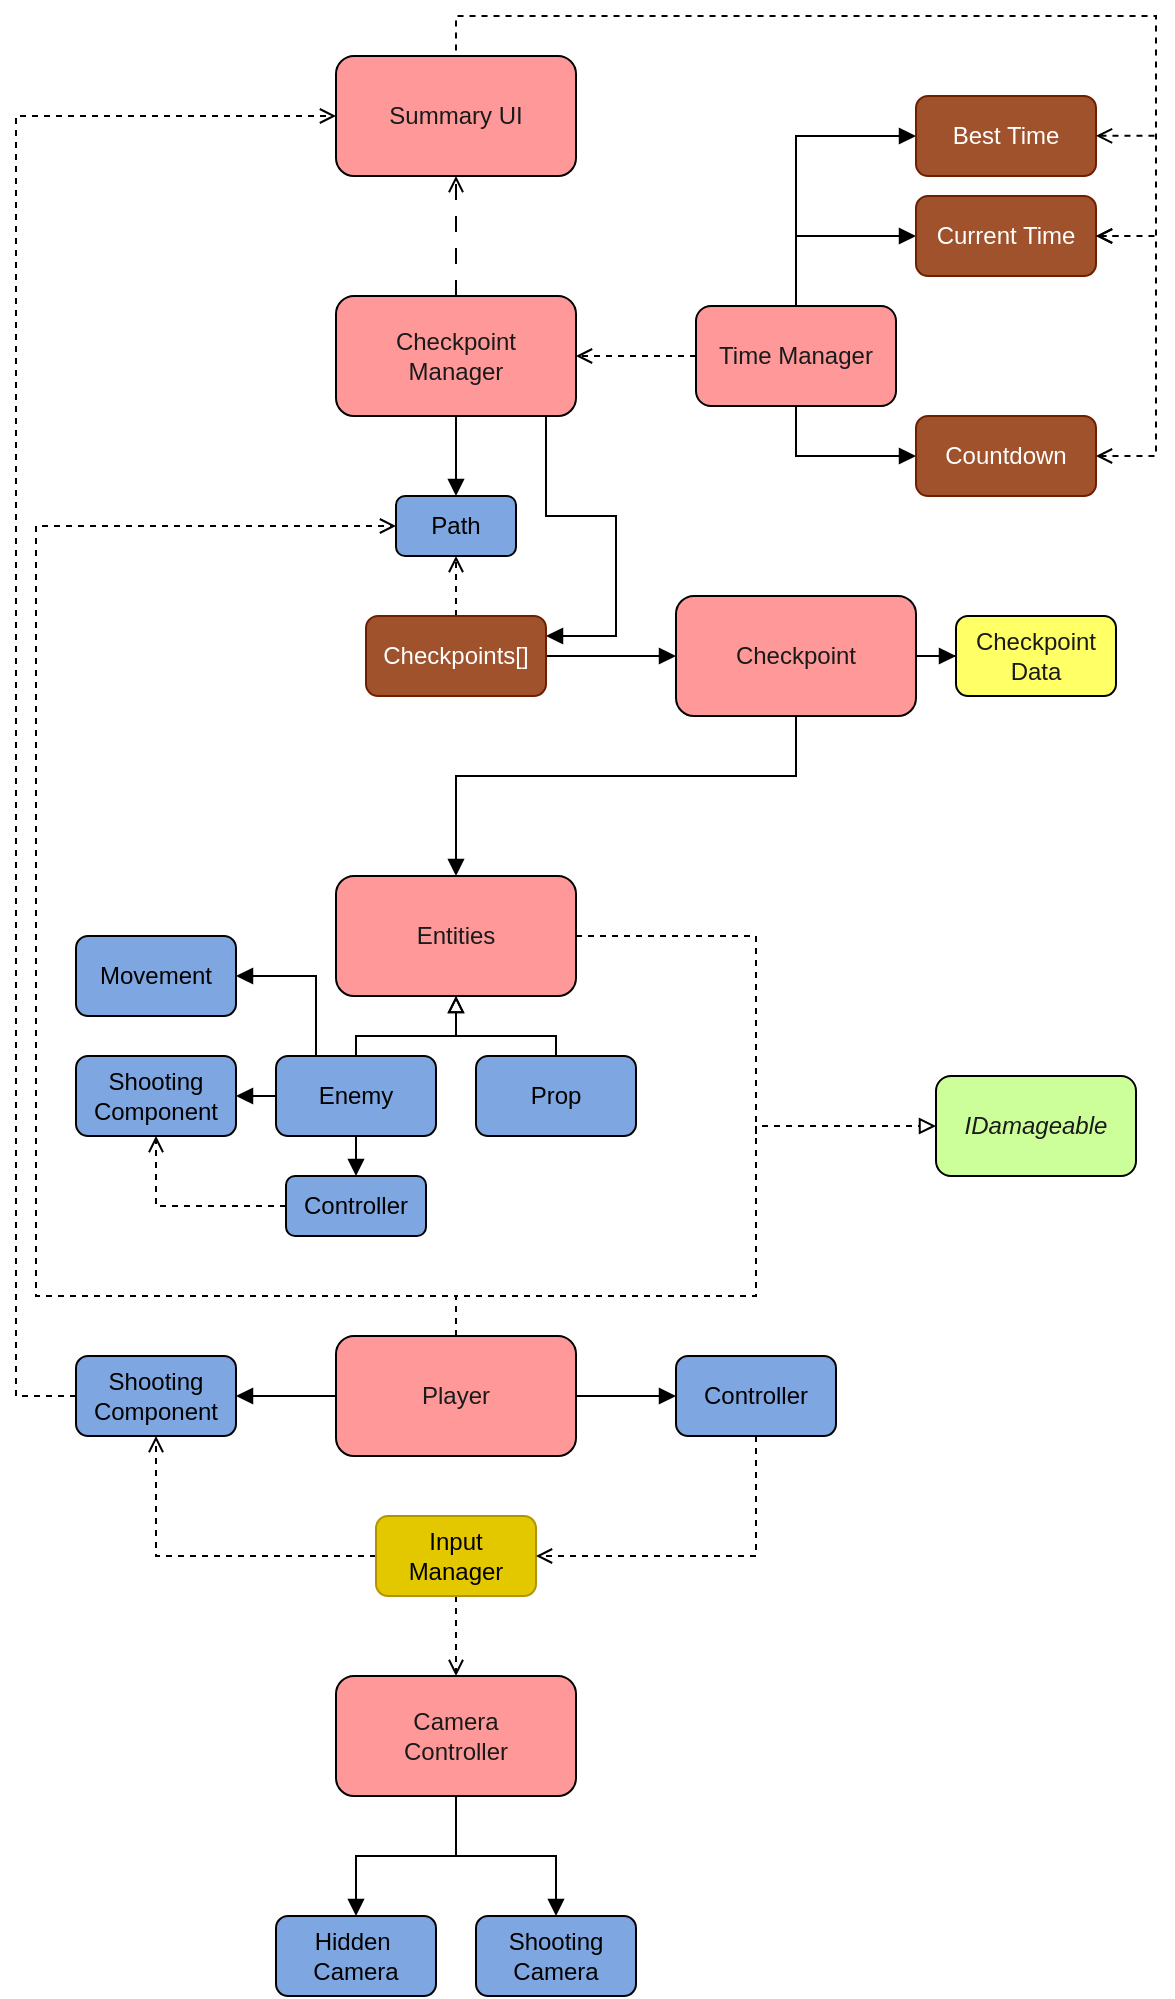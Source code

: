 <mxfile version="21.5.0" type="device" pages="2">
  <diagram name="Simplified UML" id="Lt9V92rxW6GRgsravggN">
    <mxGraphModel dx="1070" dy="924" grid="1" gridSize="10" guides="1" tooltips="1" connect="1" arrows="1" fold="1" page="0" pageScale="1" pageWidth="850" pageHeight="1100" math="0" shadow="0">
      <root>
        <mxCell id="0" />
        <mxCell id="1" parent="0" />
        <mxCell id="ayX3Q587YIUIxVzyPdZm-2" value="Path" style="rounded=1;whiteSpace=wrap;html=1;fillColor=#7EA6E0;" parent="1" vertex="1">
          <mxGeometry x="1060" y="280" width="60" height="30" as="geometry" />
        </mxCell>
        <mxCell id="rnpLa5qPzDcnM3WUcCY0-19" style="edgeStyle=orthogonalEdgeStyle;rounded=0;orthogonalLoop=1;jettySize=auto;html=1;exitX=0.5;exitY=1;exitDx=0;exitDy=0;entryX=0.5;entryY=0;entryDx=0;entryDy=0;endArrow=block;endFill=1;" parent="1" source="ayX3Q587YIUIxVzyPdZm-3" target="ayX3Q587YIUIxVzyPdZm-2" edge="1">
          <mxGeometry relative="1" as="geometry" />
        </mxCell>
        <mxCell id="rnpLa5qPzDcnM3WUcCY0-41" style="edgeStyle=orthogonalEdgeStyle;rounded=0;orthogonalLoop=1;jettySize=auto;html=1;exitX=0.5;exitY=0;exitDx=0;exitDy=0;entryX=0.5;entryY=1;entryDx=0;entryDy=0;dashed=1;dashPattern=8 8;endArrow=open;endFill=0;" parent="1" source="ayX3Q587YIUIxVzyPdZm-3" target="rnpLa5qPzDcnM3WUcCY0-6" edge="1">
          <mxGeometry relative="1" as="geometry" />
        </mxCell>
        <mxCell id="IR4mewhrY6wyWwk8Pv0--1" style="edgeStyle=orthogonalEdgeStyle;rounded=0;orthogonalLoop=1;jettySize=auto;html=1;exitX=0.75;exitY=1;exitDx=0;exitDy=0;entryX=1;entryY=0.25;entryDx=0;entryDy=0;endArrow=block;endFill=1;" parent="1" source="ayX3Q587YIUIxVzyPdZm-3" target="ayX3Q587YIUIxVzyPdZm-4" edge="1">
          <mxGeometry relative="1" as="geometry">
            <Array as="points">
              <mxPoint x="1135" y="240" />
              <mxPoint x="1135" y="290" />
              <mxPoint x="1170" y="290" />
              <mxPoint x="1170" y="350" />
            </Array>
          </mxGeometry>
        </mxCell>
        <mxCell id="ayX3Q587YIUIxVzyPdZm-3" value="Checkpoint &lt;br&gt;Manager" style="rounded=1;whiteSpace=wrap;html=1;fillColor=#FF9999;fontColor=#1A1A1A;" parent="1" vertex="1">
          <mxGeometry x="1030" y="180" width="120" height="60" as="geometry" />
        </mxCell>
        <mxCell id="rnpLa5qPzDcnM3WUcCY0-38" style="edgeStyle=orthogonalEdgeStyle;rounded=0;orthogonalLoop=1;jettySize=auto;html=1;exitX=1;exitY=0.5;exitDx=0;exitDy=0;endArrow=block;endFill=1;" parent="1" source="ayX3Q587YIUIxVzyPdZm-4" target="rnpLa5qPzDcnM3WUcCY0-37" edge="1">
          <mxGeometry relative="1" as="geometry" />
        </mxCell>
        <mxCell id="IR4mewhrY6wyWwk8Pv0--2" style="edgeStyle=orthogonalEdgeStyle;rounded=0;orthogonalLoop=1;jettySize=auto;html=1;exitX=0.5;exitY=0;exitDx=0;exitDy=0;entryX=0.5;entryY=1;entryDx=0;entryDy=0;endArrow=open;endFill=0;dashed=1;" parent="1" source="ayX3Q587YIUIxVzyPdZm-4" target="ayX3Q587YIUIxVzyPdZm-2" edge="1">
          <mxGeometry relative="1" as="geometry" />
        </mxCell>
        <mxCell id="ayX3Q587YIUIxVzyPdZm-4" value="Checkpoints[]" style="rounded=1;whiteSpace=wrap;html=1;fillColor=#a0522d;fontColor=#ffffff;strokeColor=#6D1F00;" parent="1" vertex="1">
          <mxGeometry x="1045" y="340" width="90" height="40" as="geometry" />
        </mxCell>
        <mxCell id="ayX3Q587YIUIxVzyPdZm-6" value="Entities" style="rounded=1;whiteSpace=wrap;html=1;fillColor=#FF9999;fontColor=#1A1A1A;" parent="1" vertex="1">
          <mxGeometry x="1030" y="470" width="120" height="60" as="geometry" />
        </mxCell>
        <mxCell id="rnpLa5qPzDcnM3WUcCY0-46" style="edgeStyle=orthogonalEdgeStyle;rounded=0;orthogonalLoop=1;jettySize=auto;html=1;exitX=0.5;exitY=1;exitDx=0;exitDy=0;entryX=0;entryY=0.5;entryDx=0;entryDy=0;endArrow=block;endFill=1;" parent="1" source="rnpLa5qPzDcnM3WUcCY0-1" target="rnpLa5qPzDcnM3WUcCY0-3" edge="1">
          <mxGeometry relative="1" as="geometry" />
        </mxCell>
        <mxCell id="rnpLa5qPzDcnM3WUcCY0-47" style="edgeStyle=orthogonalEdgeStyle;rounded=0;orthogonalLoop=1;jettySize=auto;html=1;exitX=0.5;exitY=0;exitDx=0;exitDy=0;entryX=0;entryY=0.5;entryDx=0;entryDy=0;endArrow=block;endFill=1;" parent="1" source="rnpLa5qPzDcnM3WUcCY0-1" target="rnpLa5qPzDcnM3WUcCY0-2" edge="1">
          <mxGeometry relative="1" as="geometry" />
        </mxCell>
        <mxCell id="rnpLa5qPzDcnM3WUcCY0-48" style="edgeStyle=orthogonalEdgeStyle;rounded=0;orthogonalLoop=1;jettySize=auto;html=1;exitX=0.5;exitY=0;exitDx=0;exitDy=0;entryX=0;entryY=0.5;entryDx=0;entryDy=0;endArrow=block;endFill=1;" parent="1" source="rnpLa5qPzDcnM3WUcCY0-1" target="rnpLa5qPzDcnM3WUcCY0-45" edge="1">
          <mxGeometry relative="1" as="geometry" />
        </mxCell>
        <mxCell id="rnpLa5qPzDcnM3WUcCY0-68" style="edgeStyle=orthogonalEdgeStyle;rounded=0;orthogonalLoop=1;jettySize=auto;html=1;exitX=0;exitY=0.5;exitDx=0;exitDy=0;entryX=1;entryY=0.5;entryDx=0;entryDy=0;endArrow=open;endFill=0;dashed=1;" parent="1" source="rnpLa5qPzDcnM3WUcCY0-1" target="ayX3Q587YIUIxVzyPdZm-3" edge="1">
          <mxGeometry relative="1" as="geometry" />
        </mxCell>
        <mxCell id="rnpLa5qPzDcnM3WUcCY0-1" value="Time Manager" style="rounded=1;whiteSpace=wrap;html=1;fillColor=#FF9999;fontColor=#1A1A1A;" parent="1" vertex="1">
          <mxGeometry x="1210" y="185" width="100" height="50" as="geometry" />
        </mxCell>
        <mxCell id="rnpLa5qPzDcnM3WUcCY0-2" value="Current Time" style="rounded=1;whiteSpace=wrap;html=1;fillColor=#a0522d;fontColor=#ffffff;strokeColor=#6D1F00;" parent="1" vertex="1">
          <mxGeometry x="1320" y="130" width="90" height="40" as="geometry" />
        </mxCell>
        <mxCell id="rnpLa5qPzDcnM3WUcCY0-58" style="edgeStyle=orthogonalEdgeStyle;rounded=0;orthogonalLoop=1;jettySize=auto;html=1;exitX=1;exitY=0.5;exitDx=0;exitDy=0;entryX=0.5;entryY=0;entryDx=0;entryDy=0;dashed=1;endArrow=none;endFill=0;startArrow=open;startFill=0;" parent="1" source="rnpLa5qPzDcnM3WUcCY0-3" target="rnpLa5qPzDcnM3WUcCY0-6" edge="1">
          <mxGeometry relative="1" as="geometry">
            <Array as="points">
              <mxPoint x="1440" y="260" />
              <mxPoint x="1440" y="40" />
              <mxPoint x="1090" y="40" />
            </Array>
          </mxGeometry>
        </mxCell>
        <mxCell id="rnpLa5qPzDcnM3WUcCY0-3" value="Countdown" style="rounded=1;whiteSpace=wrap;html=1;fillColor=#a0522d;fontColor=#ffffff;strokeColor=#6D1F00;" parent="1" vertex="1">
          <mxGeometry x="1320" y="240" width="90" height="40" as="geometry" />
        </mxCell>
        <mxCell id="rnpLa5qPzDcnM3WUcCY0-6" value="Summary UI" style="rounded=1;whiteSpace=wrap;html=1;fillColor=#FF9999;fontColor=#1A1A1A;" parent="1" vertex="1">
          <mxGeometry x="1030" y="60" width="120" height="60" as="geometry" />
        </mxCell>
        <mxCell id="rnpLa5qPzDcnM3WUcCY0-8" style="edgeStyle=orthogonalEdgeStyle;rounded=0;orthogonalLoop=1;jettySize=auto;html=1;exitX=0.5;exitY=0;exitDx=0;exitDy=0;entryX=0.5;entryY=1;entryDx=0;entryDy=0;endArrow=block;endFill=0;" parent="1" source="rnpLa5qPzDcnM3WUcCY0-7" target="ayX3Q587YIUIxVzyPdZm-6" edge="1">
          <mxGeometry relative="1" as="geometry">
            <Array as="points">
              <mxPoint x="1050" y="550" />
              <mxPoint x="1100" y="550" />
            </Array>
          </mxGeometry>
        </mxCell>
        <mxCell id="rnpLa5qPzDcnM3WUcCY0-15" style="edgeStyle=orthogonalEdgeStyle;rounded=0;orthogonalLoop=1;jettySize=auto;html=1;exitX=0;exitY=0.5;exitDx=0;exitDy=0;entryX=1;entryY=0.5;entryDx=0;entryDy=0;endArrow=block;endFill=1;" parent="1" source="rnpLa5qPzDcnM3WUcCY0-7" target="rnpLa5qPzDcnM3WUcCY0-14" edge="1">
          <mxGeometry relative="1" as="geometry" />
        </mxCell>
        <mxCell id="rnpLa5qPzDcnM3WUcCY0-33" style="edgeStyle=orthogonalEdgeStyle;rounded=0;orthogonalLoop=1;jettySize=auto;html=1;exitX=0.5;exitY=1;exitDx=0;exitDy=0;entryX=0.5;entryY=0;entryDx=0;entryDy=0;endArrow=block;endFill=1;" parent="1" source="rnpLa5qPzDcnM3WUcCY0-7" target="rnpLa5qPzDcnM3WUcCY0-32" edge="1">
          <mxGeometry relative="1" as="geometry" />
        </mxCell>
        <mxCell id="rnpLa5qPzDcnM3WUcCY0-67" style="edgeStyle=orthogonalEdgeStyle;rounded=0;orthogonalLoop=1;jettySize=auto;html=1;exitX=0.25;exitY=0;exitDx=0;exitDy=0;entryX=1;entryY=0.5;entryDx=0;entryDy=0;endArrow=block;endFill=1;" parent="1" source="rnpLa5qPzDcnM3WUcCY0-7" target="rnpLa5qPzDcnM3WUcCY0-66" edge="1">
          <mxGeometry relative="1" as="geometry" />
        </mxCell>
        <mxCell id="rnpLa5qPzDcnM3WUcCY0-7" value="Enemy" style="rounded=1;whiteSpace=wrap;html=1;fillColor=#7EA6E0;" parent="1" vertex="1">
          <mxGeometry x="1000" y="560" width="80" height="40" as="geometry" />
        </mxCell>
        <mxCell id="rnpLa5qPzDcnM3WUcCY0-11" style="edgeStyle=orthogonalEdgeStyle;rounded=0;orthogonalLoop=1;jettySize=auto;html=1;exitX=0.5;exitY=0;exitDx=0;exitDy=0;entryX=0.5;entryY=1;entryDx=0;entryDy=0;endArrow=block;endFill=0;" parent="1" source="rnpLa5qPzDcnM3WUcCY0-9" target="ayX3Q587YIUIxVzyPdZm-6" edge="1">
          <mxGeometry relative="1" as="geometry">
            <Array as="points">
              <mxPoint x="1140" y="550" />
              <mxPoint x="1090" y="550" />
            </Array>
          </mxGeometry>
        </mxCell>
        <mxCell id="rnpLa5qPzDcnM3WUcCY0-9" value="Prop" style="rounded=1;whiteSpace=wrap;html=1;fillColor=#7EA6E0;" parent="1" vertex="1">
          <mxGeometry x="1100" y="560" width="80" height="40" as="geometry" />
        </mxCell>
        <mxCell id="rnpLa5qPzDcnM3WUcCY0-12" value="&lt;i&gt;IDamageable&lt;/i&gt;" style="rounded=1;whiteSpace=wrap;html=1;fillColor=#CCFF99;fontColor=#1A1A1A;" parent="1" vertex="1">
          <mxGeometry x="1330" y="570" width="100" height="50" as="geometry" />
        </mxCell>
        <mxCell id="rnpLa5qPzDcnM3WUcCY0-14" value="Shooting&lt;br&gt;Component" style="rounded=1;whiteSpace=wrap;html=1;fillColor=#7EA6E0;" parent="1" vertex="1">
          <mxGeometry x="900" y="560" width="80" height="40" as="geometry" />
        </mxCell>
        <mxCell id="rnpLa5qPzDcnM3WUcCY0-24" style="edgeStyle=orthogonalEdgeStyle;rounded=0;orthogonalLoop=1;jettySize=auto;html=1;exitX=0;exitY=0.5;exitDx=0;exitDy=0;entryX=1;entryY=0.5;entryDx=0;entryDy=0;endArrow=block;endFill=1;" parent="1" source="rnpLa5qPzDcnM3WUcCY0-21" target="rnpLa5qPzDcnM3WUcCY0-22" edge="1">
          <mxGeometry relative="1" as="geometry" />
        </mxCell>
        <mxCell id="rnpLa5qPzDcnM3WUcCY0-29" style="edgeStyle=orthogonalEdgeStyle;rounded=0;orthogonalLoop=1;jettySize=auto;html=1;exitX=1;exitY=0.5;exitDx=0;exitDy=0;entryX=0;entryY=0.5;entryDx=0;entryDy=0;endArrow=block;endFill=1;" parent="1" source="rnpLa5qPzDcnM3WUcCY0-21" target="rnpLa5qPzDcnM3WUcCY0-28" edge="1">
          <mxGeometry relative="1" as="geometry" />
        </mxCell>
        <mxCell id="rnpLa5qPzDcnM3WUcCY0-40" style="edgeStyle=orthogonalEdgeStyle;rounded=0;orthogonalLoop=1;jettySize=auto;html=1;exitX=0.5;exitY=0;exitDx=0;exitDy=0;entryX=0;entryY=0.5;entryDx=0;entryDy=0;dashed=1;endArrow=open;endFill=0;" parent="1" source="rnpLa5qPzDcnM3WUcCY0-21" target="ayX3Q587YIUIxVzyPdZm-2" edge="1">
          <mxGeometry relative="1" as="geometry">
            <Array as="points">
              <mxPoint x="1090" y="680" />
              <mxPoint x="880" y="680" />
              <mxPoint x="880" y="295" />
            </Array>
          </mxGeometry>
        </mxCell>
        <mxCell id="rnpLa5qPzDcnM3WUcCY0-44" style="edgeStyle=orthogonalEdgeStyle;rounded=0;orthogonalLoop=1;jettySize=auto;html=1;exitX=0.5;exitY=0;exitDx=0;exitDy=0;entryX=0;entryY=0.5;entryDx=0;entryDy=0;dashed=1;endArrow=block;endFill=0;" parent="1" source="rnpLa5qPzDcnM3WUcCY0-21" target="rnpLa5qPzDcnM3WUcCY0-12" edge="1">
          <mxGeometry relative="1" as="geometry">
            <Array as="points">
              <mxPoint x="1090" y="680" />
              <mxPoint x="1240" y="680" />
              <mxPoint x="1240" y="595" />
            </Array>
          </mxGeometry>
        </mxCell>
        <mxCell id="rnpLa5qPzDcnM3WUcCY0-21" value="Player" style="rounded=1;whiteSpace=wrap;html=1;fillColor=#FF9999;fontColor=#1A1A1A;" parent="1" vertex="1">
          <mxGeometry x="1030" y="700" width="120" height="60" as="geometry" />
        </mxCell>
        <mxCell id="rnpLa5qPzDcnM3WUcCY0-49" style="edgeStyle=orthogonalEdgeStyle;rounded=0;orthogonalLoop=1;jettySize=auto;html=1;exitX=0;exitY=0.5;exitDx=0;exitDy=0;entryX=0;entryY=0.5;entryDx=0;entryDy=0;dashed=1;endArrow=open;endFill=0;" parent="1" source="rnpLa5qPzDcnM3WUcCY0-22" target="rnpLa5qPzDcnM3WUcCY0-6" edge="1">
          <mxGeometry relative="1" as="geometry">
            <Array as="points">
              <mxPoint x="870" y="730" />
              <mxPoint x="870" y="90" />
            </Array>
          </mxGeometry>
        </mxCell>
        <mxCell id="rnpLa5qPzDcnM3WUcCY0-22" value="Shooting&lt;br&gt;Component" style="rounded=1;whiteSpace=wrap;html=1;fillColor=#7EA6E0;" parent="1" vertex="1">
          <mxGeometry x="900" y="710" width="80" height="40" as="geometry" />
        </mxCell>
        <mxCell id="rnpLa5qPzDcnM3WUcCY0-30" style="edgeStyle=orthogonalEdgeStyle;rounded=0;orthogonalLoop=1;jettySize=auto;html=1;exitX=0;exitY=0.5;exitDx=0;exitDy=0;entryX=0.5;entryY=1;entryDx=0;entryDy=0;dashed=1;endArrow=open;endFill=0;" parent="1" source="rnpLa5qPzDcnM3WUcCY0-26" target="rnpLa5qPzDcnM3WUcCY0-22" edge="1">
          <mxGeometry relative="1" as="geometry" />
        </mxCell>
        <mxCell id="rnpLa5qPzDcnM3WUcCY0-57" style="edgeStyle=orthogonalEdgeStyle;rounded=0;orthogonalLoop=1;jettySize=auto;html=1;exitX=0.5;exitY=1;exitDx=0;exitDy=0;entryX=0.5;entryY=0;entryDx=0;entryDy=0;endArrow=open;endFill=0;dashed=1;" parent="1" source="rnpLa5qPzDcnM3WUcCY0-26" target="rnpLa5qPzDcnM3WUcCY0-42" edge="1">
          <mxGeometry relative="1" as="geometry" />
        </mxCell>
        <mxCell id="rnpLa5qPzDcnM3WUcCY0-26" value="Input &lt;br&gt;Manager" style="whiteSpace=wrap;html=1;rounded=1;fillColor=#e3c800;fontColor=#000000;strokeColor=#B09500;" parent="1" vertex="1">
          <mxGeometry x="1050" y="790" width="80" height="40" as="geometry" />
        </mxCell>
        <mxCell id="rnpLa5qPzDcnM3WUcCY0-50" style="edgeStyle=orthogonalEdgeStyle;rounded=0;orthogonalLoop=1;jettySize=auto;html=1;exitX=0.5;exitY=1;exitDx=0;exitDy=0;entryX=1;entryY=0.5;entryDx=0;entryDy=0;dashed=1;endArrow=open;endFill=0;" parent="1" source="rnpLa5qPzDcnM3WUcCY0-28" target="rnpLa5qPzDcnM3WUcCY0-26" edge="1">
          <mxGeometry relative="1" as="geometry" />
        </mxCell>
        <mxCell id="rnpLa5qPzDcnM3WUcCY0-28" value="Controller" style="rounded=1;whiteSpace=wrap;html=1;fillColor=#7EA6E0;" parent="1" vertex="1">
          <mxGeometry x="1200" y="710" width="80" height="40" as="geometry" />
        </mxCell>
        <mxCell id="rnpLa5qPzDcnM3WUcCY0-34" style="edgeStyle=orthogonalEdgeStyle;rounded=0;orthogonalLoop=1;jettySize=auto;html=1;exitX=0;exitY=0.5;exitDx=0;exitDy=0;entryX=0.5;entryY=1;entryDx=0;entryDy=0;dashed=1;endArrow=open;endFill=0;" parent="1" source="rnpLa5qPzDcnM3WUcCY0-32" target="rnpLa5qPzDcnM3WUcCY0-14" edge="1">
          <mxGeometry relative="1" as="geometry" />
        </mxCell>
        <mxCell id="rnpLa5qPzDcnM3WUcCY0-32" value="Controller" style="rounded=1;whiteSpace=wrap;html=1;fillColor=#7EA6E0;" parent="1" vertex="1">
          <mxGeometry x="1005" y="620" width="70" height="30" as="geometry" />
        </mxCell>
        <mxCell id="rnpLa5qPzDcnM3WUcCY0-39" style="edgeStyle=orthogonalEdgeStyle;rounded=0;orthogonalLoop=1;jettySize=auto;html=1;exitX=0.5;exitY=1;exitDx=0;exitDy=0;entryX=0.5;entryY=0;entryDx=0;entryDy=0;endArrow=block;endFill=1;" parent="1" source="rnpLa5qPzDcnM3WUcCY0-37" target="ayX3Q587YIUIxVzyPdZm-6" edge="1">
          <mxGeometry relative="1" as="geometry">
            <Array as="points">
              <mxPoint x="1260" y="420" />
              <mxPoint x="1090" y="420" />
            </Array>
          </mxGeometry>
        </mxCell>
        <mxCell id="IR4mewhrY6wyWwk8Pv0--4" value="" style="edgeStyle=orthogonalEdgeStyle;rounded=0;orthogonalLoop=1;jettySize=auto;html=1;endArrow=block;endFill=1;" parent="1" source="rnpLa5qPzDcnM3WUcCY0-37" target="IR4mewhrY6wyWwk8Pv0--3" edge="1">
          <mxGeometry relative="1" as="geometry" />
        </mxCell>
        <mxCell id="rnpLa5qPzDcnM3WUcCY0-37" value="Checkpoint" style="rounded=1;whiteSpace=wrap;html=1;fillColor=#FF9999;fontColor=#1A1A1A;" parent="1" vertex="1">
          <mxGeometry x="1200" y="330" width="120" height="60" as="geometry" />
        </mxCell>
        <mxCell id="rnpLa5qPzDcnM3WUcCY0-54" value="" style="edgeStyle=orthogonalEdgeStyle;rounded=0;orthogonalLoop=1;jettySize=auto;html=1;endArrow=block;endFill=1;" parent="1" source="rnpLa5qPzDcnM3WUcCY0-42" target="rnpLa5qPzDcnM3WUcCY0-53" edge="1">
          <mxGeometry relative="1" as="geometry" />
        </mxCell>
        <mxCell id="rnpLa5qPzDcnM3WUcCY0-56" style="edgeStyle=orthogonalEdgeStyle;rounded=0;orthogonalLoop=1;jettySize=auto;html=1;exitX=0.5;exitY=1;exitDx=0;exitDy=0;entryX=0.5;entryY=0;entryDx=0;entryDy=0;endArrow=block;endFill=1;" parent="1" source="rnpLa5qPzDcnM3WUcCY0-42" target="rnpLa5qPzDcnM3WUcCY0-55" edge="1">
          <mxGeometry relative="1" as="geometry" />
        </mxCell>
        <mxCell id="rnpLa5qPzDcnM3WUcCY0-42" value="Camera &lt;br&gt;Controller" style="rounded=1;whiteSpace=wrap;html=1;fillColor=#FF9999;fontColor=#1A1A1A;" parent="1" vertex="1">
          <mxGeometry x="1030" y="870" width="120" height="60" as="geometry" />
        </mxCell>
        <mxCell id="rnpLa5qPzDcnM3WUcCY0-45" value="Best Time" style="rounded=1;whiteSpace=wrap;html=1;fillColor=#a0522d;fontColor=#ffffff;strokeColor=#6D1F00;" parent="1" vertex="1">
          <mxGeometry x="1320" y="80" width="90" height="40" as="geometry" />
        </mxCell>
        <mxCell id="rnpLa5qPzDcnM3WUcCY0-53" value="Hidden&amp;nbsp;&lt;br&gt;Camera" style="rounded=1;whiteSpace=wrap;html=1;fillColor=#7EA6E0;" parent="1" vertex="1">
          <mxGeometry x="1000" y="990" width="80" height="40" as="geometry" />
        </mxCell>
        <mxCell id="rnpLa5qPzDcnM3WUcCY0-55" value="Shooting&lt;br&gt;Camera" style="rounded=1;whiteSpace=wrap;html=1;fillColor=#7EA6E0;" parent="1" vertex="1">
          <mxGeometry x="1100" y="990" width="80" height="40" as="geometry" />
        </mxCell>
        <mxCell id="rnpLa5qPzDcnM3WUcCY0-61" style="edgeStyle=orthogonalEdgeStyle;rounded=0;orthogonalLoop=1;jettySize=auto;html=1;exitX=1;exitY=0.5;exitDx=0;exitDy=0;dashed=1;endArrow=none;endFill=0;startArrow=open;startFill=0;" parent="1" source="rnpLa5qPzDcnM3WUcCY0-2" edge="1">
          <mxGeometry relative="1" as="geometry">
            <mxPoint x="1420" y="270" as="sourcePoint" />
            <mxPoint x="1440" y="150" as="targetPoint" />
          </mxGeometry>
        </mxCell>
        <mxCell id="rnpLa5qPzDcnM3WUcCY0-62" style="edgeStyle=orthogonalEdgeStyle;rounded=0;orthogonalLoop=1;jettySize=auto;html=1;exitX=1;exitY=0.5;exitDx=0;exitDy=0;dashed=1;endArrow=none;endFill=0;startArrow=open;startFill=0;" parent="1" source="rnpLa5qPzDcnM3WUcCY0-2" edge="1">
          <mxGeometry relative="1" as="geometry">
            <mxPoint x="1410" y="150" as="sourcePoint" />
            <mxPoint x="1425" y="150" as="targetPoint" />
          </mxGeometry>
        </mxCell>
        <mxCell id="rnpLa5qPzDcnM3WUcCY0-63" style="edgeStyle=orthogonalEdgeStyle;rounded=0;orthogonalLoop=1;jettySize=auto;html=1;exitX=1;exitY=0.5;exitDx=0;exitDy=0;dashed=1;endArrow=none;endFill=0;startArrow=open;startFill=0;" parent="1" edge="1">
          <mxGeometry relative="1" as="geometry">
            <mxPoint x="1410" y="99.9" as="sourcePoint" />
            <mxPoint x="1440" y="100" as="targetPoint" />
          </mxGeometry>
        </mxCell>
        <mxCell id="rnpLa5qPzDcnM3WUcCY0-64" style="edgeStyle=orthogonalEdgeStyle;rounded=0;orthogonalLoop=1;jettySize=auto;html=1;exitX=1;exitY=0.5;exitDx=0;exitDy=0;dashed=1;endArrow=none;endFill=0;" parent="1" source="ayX3Q587YIUIxVzyPdZm-6" edge="1">
          <mxGeometry relative="1" as="geometry">
            <mxPoint x="1100" y="710" as="sourcePoint" />
            <mxPoint x="1240" y="600" as="targetPoint" />
            <Array as="points">
              <mxPoint x="1240" y="500" />
            </Array>
          </mxGeometry>
        </mxCell>
        <mxCell id="rnpLa5qPzDcnM3WUcCY0-66" value="Movement" style="rounded=1;whiteSpace=wrap;html=1;fillColor=#7EA6E0;" parent="1" vertex="1">
          <mxGeometry x="900" y="500" width="80" height="40" as="geometry" />
        </mxCell>
        <mxCell id="IR4mewhrY6wyWwk8Pv0--3" value="Checkpoint Data" style="whiteSpace=wrap;html=1;fillColor=#FFFF66;fontColor=#1A1A1A;rounded=1;" parent="1" vertex="1">
          <mxGeometry x="1340" y="340" width="80" height="40" as="geometry" />
        </mxCell>
      </root>
    </mxGraphModel>
  </diagram>
  <diagram id="QmHr0TshCouHWpC32fNk" name="UML">
    <mxGraphModel dx="2671" dy="1320" grid="1" gridSize="10" guides="1" tooltips="1" connect="1" arrows="1" fold="1" page="0" pageScale="1" pageWidth="850" pageHeight="1100" math="0" shadow="1">
      <root>
        <mxCell id="0" />
        <mxCell id="1" parent="0" />
        <mxCell id="hgtmdTwZhl41JEXbKqHE-1" value="Entity - ABS" style="swimlane;fontStyle=1;align=center;verticalAlign=top;childLayout=stackLayout;horizontal=1;startSize=26;horizontalStack=0;resizeParent=1;resizeParentMax=0;resizeLast=0;collapsible=1;marginBottom=0;whiteSpace=wrap;html=1;rounded=1;fillColor=#f8cecc;strokeColor=#b85450;" parent="1" vertex="1">
          <mxGeometry x="580" y="360" width="160" height="100" as="geometry" />
        </mxCell>
        <mxCell id="hgtmdTwZhl41JEXbKqHE-2" value="- IsActive : bool" style="text;strokeColor=none;fillColor=none;align=left;verticalAlign=top;spacingLeft=4;spacingRight=4;overflow=hidden;rotatable=0;points=[[0,0.5],[1,0.5]];portConstraint=eastwest;whiteSpace=wrap;html=1;rounded=1;" parent="hgtmdTwZhl41JEXbKqHE-1" vertex="1">
          <mxGeometry y="26" width="160" height="26" as="geometry" />
        </mxCell>
        <mxCell id="hgtmdTwZhl41JEXbKqHE-3" value="" style="line;strokeWidth=1;fillColor=none;align=left;verticalAlign=middle;spacingTop=-1;spacingLeft=3;spacingRight=3;rotatable=0;labelPosition=right;points=[];portConstraint=eastwest;strokeColor=inherit;rounded=1;" parent="hgtmdTwZhl41JEXbKqHE-1" vertex="1">
          <mxGeometry y="52" width="160" height="8" as="geometry" />
        </mxCell>
        <mxCell id="hgtmdTwZhl41JEXbKqHE-4" value="+ &lt;u&gt;Initialise()&lt;/u&gt; : void&lt;br&gt;+ Enable() : void" style="text;strokeColor=none;fillColor=none;align=left;verticalAlign=top;spacingLeft=4;spacingRight=4;overflow=hidden;rotatable=0;points=[[0,0.5],[1,0.5]];portConstraint=eastwest;whiteSpace=wrap;html=1;rounded=1;" parent="hgtmdTwZhl41JEXbKqHE-1" vertex="1">
          <mxGeometry y="60" width="160" height="40" as="geometry" />
        </mxCell>
        <mxCell id="hgtmdTwZhl41JEXbKqHE-39" value="&lt;font style=&quot;font-size: 10px;&quot;&gt;IDamageable&lt;br style=&quot;font-size: 10px;&quot;&gt;&lt;/font&gt;" style="html=1;whiteSpace=wrap;rounded=1;direction=south;horizontal=0;fillColor=#fff2cc;strokeColor=#d6b656;fontSize=10;verticalAlign=middle;" parent="1" vertex="1">
          <mxGeometry x="560" y="360" width="17" height="70" as="geometry" />
        </mxCell>
        <mxCell id="hgtmdTwZhl41JEXbKqHE-44" style="edgeStyle=orthogonalEdgeStyle;orthogonalLoop=1;jettySize=auto;html=1;exitX=1;exitY=0.5;exitDx=0;exitDy=0;entryX=0.498;entryY=1;entryDx=0;entryDy=0;entryPerimeter=0;endArrow=block;endFill=0;rounded=1;" parent="1" source="hgtmdTwZhl41JEXbKqHE-40" target="hgtmdTwZhl41JEXbKqHE-4" edge="1">
          <mxGeometry relative="1" as="geometry">
            <mxPoint x="650" y="460" as="targetPoint" />
            <Array as="points">
              <mxPoint x="660" y="580" />
              <mxPoint x="660" y="500" />
            </Array>
          </mxGeometry>
        </mxCell>
        <mxCell id="hgtmdTwZhl41JEXbKqHE-40" value="Enemy" style="swimlane;fontStyle=1;align=center;verticalAlign=top;childLayout=stackLayout;horizontal=1;startSize=26;horizontalStack=0;resizeParent=1;resizeParentMax=0;resizeLast=0;collapsible=1;marginBottom=0;whiteSpace=wrap;html=1;rounded=1;fillColor=#f8cecc;strokeColor=#b85450;" parent="1" vertex="1">
          <mxGeometry x="460" y="520" width="180" height="120" as="geometry" />
        </mxCell>
        <mxCell id="hgtmdTwZhl41JEXbKqHE-41" value="- behaviours : List&amp;lt;Behaviours&amp;gt;" style="text;strokeColor=none;fillColor=none;align=left;verticalAlign=top;spacingLeft=4;spacingRight=4;overflow=hidden;rotatable=0;points=[[0,0.5],[1,0.5]];portConstraint=eastwest;whiteSpace=wrap;html=1;rounded=1;" parent="hgtmdTwZhl41JEXbKqHE-40" vertex="1">
          <mxGeometry y="26" width="180" height="26" as="geometry" />
        </mxCell>
        <mxCell id="hgtmdTwZhl41JEXbKqHE-42" value="" style="line;strokeWidth=1;fillColor=none;align=left;verticalAlign=middle;spacingTop=-1;spacingLeft=3;spacingRight=3;rotatable=0;labelPosition=right;points=[];portConstraint=eastwest;strokeColor=inherit;rounded=1;" parent="hgtmdTwZhl41JEXbKqHE-40" vertex="1">
          <mxGeometry y="52" width="180" height="8" as="geometry" />
        </mxCell>
        <mxCell id="hgtmdTwZhl41JEXbKqHE-43" value="+ Initialise() : void&lt;br&gt;- Update() : void&lt;br&gt;- ToggleBehaviours(bool) : void&amp;nbsp;" style="text;strokeColor=none;fillColor=none;align=left;verticalAlign=top;spacingLeft=4;spacingRight=4;overflow=hidden;rotatable=0;points=[[0,0.5],[1,0.5]];portConstraint=eastwest;whiteSpace=wrap;html=1;rounded=1;" parent="hgtmdTwZhl41JEXbKqHE-40" vertex="1">
          <mxGeometry y="60" width="180" height="60" as="geometry" />
        </mxCell>
        <mxCell id="hgtmdTwZhl41JEXbKqHE-59" style="edgeStyle=orthogonalEdgeStyle;rounded=1;orthogonalLoop=1;jettySize=auto;html=1;exitX=0;exitY=0.5;exitDx=0;exitDy=0;entryX=0.5;entryY=0;entryDx=0;entryDy=0;endArrow=block;endFill=1;startArrow=diamond;startFill=0;" parent="1" source="hgtmdTwZhl41JEXbKqHE-41" target="hgtmdTwZhl41JEXbKqHE-45" edge="1">
          <mxGeometry relative="1" as="geometry">
            <Array as="points">
              <mxPoint x="420" y="559" />
              <mxPoint x="420" y="660" />
              <mxPoint x="551" y="660" />
            </Array>
          </mxGeometry>
        </mxCell>
        <mxCell id="hgtmdTwZhl41JEXbKqHE-65" style="edgeStyle=orthogonalEdgeStyle;rounded=1;orthogonalLoop=1;jettySize=auto;html=1;exitX=0.001;exitY=0.569;exitDx=0;exitDy=0;endArrow=block;endFill=0;exitPerimeter=0;" parent="1" source="hgtmdTwZhl41JEXbKqHE-62" edge="1">
          <mxGeometry relative="1" as="geometry">
            <mxPoint x="660" y="460" as="targetPoint" />
            <Array as="points">
              <mxPoint x="660" y="580" />
            </Array>
          </mxGeometry>
        </mxCell>
        <mxCell id="hgtmdTwZhl41JEXbKqHE-61" value="ExplosiveBarell" style="swimlane;fontStyle=1;align=center;verticalAlign=top;childLayout=stackLayout;horizontal=1;startSize=26;horizontalStack=0;resizeParent=1;resizeParentMax=0;resizeLast=0;collapsible=1;marginBottom=0;whiteSpace=wrap;html=1;rounded=1;fillColor=#f8cecc;strokeColor=#b85450;" parent="1" vertex="1">
          <mxGeometry x="680" y="534" width="120" height="90" as="geometry" />
        </mxCell>
        <mxCell id="hgtmdTwZhl41JEXbKqHE-62" value="- damage : int&lt;br&gt;- range : float" style="text;strokeColor=none;fillColor=none;align=left;verticalAlign=top;spacingLeft=4;spacingRight=4;overflow=hidden;rotatable=0;points=[[0,0.5],[1,0.5]];portConstraint=eastwest;whiteSpace=wrap;html=1;rounded=1;" parent="hgtmdTwZhl41JEXbKqHE-61" vertex="1">
          <mxGeometry y="26" width="120" height="34" as="geometry" />
        </mxCell>
        <mxCell id="hgtmdTwZhl41JEXbKqHE-63" value="" style="line;strokeWidth=1;fillColor=none;align=left;verticalAlign=middle;spacingTop=-1;spacingLeft=3;spacingRight=3;rotatable=0;labelPosition=right;points=[];portConstraint=eastwest;strokeColor=inherit;rounded=1;" parent="hgtmdTwZhl41JEXbKqHE-61" vertex="1">
          <mxGeometry y="60" width="120" height="8" as="geometry" />
        </mxCell>
        <mxCell id="hgtmdTwZhl41JEXbKqHE-64" value="- PlayParticle : void" style="text;strokeColor=none;fillColor=none;align=left;verticalAlign=top;spacingLeft=4;spacingRight=4;overflow=hidden;rotatable=0;points=[[0,0.5],[1,0.5]];portConstraint=eastwest;whiteSpace=wrap;html=1;rounded=1;" parent="hgtmdTwZhl41JEXbKqHE-61" vertex="1">
          <mxGeometry y="68" width="120" height="22" as="geometry" />
        </mxCell>
        <mxCell id="hgtmdTwZhl41JEXbKqHE-87" style="edgeStyle=orthogonalEdgeStyle;rounded=1;orthogonalLoop=1;jettySize=auto;html=1;exitX=1;exitY=0.5;exitDx=0;exitDy=0;entryX=0.75;entryY=0;entryDx=0;entryDy=0;endArrow=open;endFill=0;" parent="1" source="hgtmdTwZhl41JEXbKqHE-86" target="hgtmdTwZhl41JEXbKqHE-40" edge="1">
          <mxGeometry relative="1" as="geometry" />
        </mxCell>
        <mxCell id="hgtmdTwZhl41JEXbKqHE-86" value="&lt;b&gt;Enemy Editor&lt;/b&gt;" style="rounded=1;whiteSpace=wrap;html=1;fillColor=#f8cecc;strokeColor=#b85450;fontStyle=4" parent="1" vertex="1">
          <mxGeometry x="460" y="480" width="100" height="30" as="geometry" />
        </mxCell>
        <mxCell id="hgtmdTwZhl41JEXbKqHE-113" value="" style="group" parent="1" vertex="1" connectable="0">
          <mxGeometry x="40" y="340" width="320" height="530" as="geometry" />
        </mxCell>
        <mxCell id="hgtmdTwZhl41JEXbKqHE-249" value="" style="group" parent="hgtmdTwZhl41JEXbKqHE-113" vertex="1" connectable="0">
          <mxGeometry y="21" width="320" height="450" as="geometry" />
        </mxCell>
        <mxCell id="hgtmdTwZhl41JEXbKqHE-31" value="&lt;h3&gt;&lt;b&gt;&lt;u&gt;UML CONVENTION&lt;/u&gt;&lt;/b&gt;&lt;/h3&gt;" style="rounded=1;whiteSpace=wrap;html=1;arcSize=4;verticalAlign=top;horizontal=1;spacingTop=-10;container=0;" parent="hgtmdTwZhl41JEXbKqHE-249" vertex="1">
          <mxGeometry width="320" height="450" as="geometry" />
        </mxCell>
        <mxCell id="hgtmdTwZhl41JEXbKqHE-6" value="C# Class" style="rounded=1;whiteSpace=wrap;html=1;container=0;" parent="hgtmdTwZhl41JEXbKqHE-249" vertex="1">
          <mxGeometry x="20.645" y="50" width="123.871" height="20" as="geometry" />
        </mxCell>
        <mxCell id="hgtmdTwZhl41JEXbKqHE-7" value="Mono Behaviour" style="rounded=1;whiteSpace=wrap;html=1;fillColor=#f8cecc;strokeColor=#b85450;container=0;" parent="hgtmdTwZhl41JEXbKqHE-249" vertex="1">
          <mxGeometry x="20.645" y="130" width="123.871" height="20" as="geometry" />
        </mxCell>
        <mxCell id="hgtmdTwZhl41JEXbKqHE-8" value="&lt;i&gt;&amp;lt;&amp;lt;Interface&amp;gt;&amp;gt;&lt;/i&gt;" style="rounded=1;whiteSpace=wrap;html=1;fillColor=#fff2cc;strokeColor=#d6b656;container=0;" parent="hgtmdTwZhl41JEXbKqHE-249" vertex="1">
          <mxGeometry x="20.645" y="90" width="123.871" height="20" as="geometry" />
        </mxCell>
        <mxCell id="hgtmdTwZhl41JEXbKqHE-9" value="&lt;b&gt;ABS&lt;/b&gt;" style="rounded=1;whiteSpace=wrap;html=1;container=0;" parent="hgtmdTwZhl41JEXbKqHE-249" vertex="1">
          <mxGeometry x="154.839" y="50" width="41.29" height="20" as="geometry" />
        </mxCell>
        <mxCell id="hgtmdTwZhl41JEXbKqHE-10" value="&lt;b&gt;ABS&lt;/b&gt;" style="rounded=1;whiteSpace=wrap;html=1;fillColor=#f8cecc;strokeColor=#b85450;container=0;" parent="hgtmdTwZhl41JEXbKqHE-249" vertex="1">
          <mxGeometry x="154.839" y="130" width="41.29" height="20" as="geometry" />
        </mxCell>
        <mxCell id="hgtmdTwZhl41JEXbKqHE-12" value="&lt;u&gt;Manager&lt;/u&gt;" style="rounded=1;whiteSpace=wrap;html=1;fillColor=#d5e8d4;strokeColor=#82b366;container=0;" parent="hgtmdTwZhl41JEXbKqHE-249" vertex="1">
          <mxGeometry x="20.645" y="170" width="123.871" height="20" as="geometry" />
        </mxCell>
        <mxCell id="hgtmdTwZhl41JEXbKqHE-13" value="&lt;b&gt;&lt;i&gt;STC&lt;/i&gt;&lt;/b&gt;" style="rounded=1;whiteSpace=wrap;html=1;container=0;" parent="hgtmdTwZhl41JEXbKqHE-249" vertex="1">
          <mxGeometry x="206.452" y="50" width="41.29" height="20" as="geometry" />
        </mxCell>
        <mxCell id="hgtmdTwZhl41JEXbKqHE-18" value="&lt;b&gt;&lt;i&gt;CMP&lt;/i&gt;&lt;/b&gt;" style="rounded=1;whiteSpace=wrap;html=1;fillColor=#f8cecc;strokeColor=#b85450;container=0;" parent="hgtmdTwZhl41JEXbKqHE-249" vertex="1">
          <mxGeometry x="258.065" y="130" width="41.29" height="20" as="geometry" />
        </mxCell>
        <mxCell id="hgtmdTwZhl41JEXbKqHE-19" value="&lt;b&gt;&lt;i&gt;&lt;u&gt;EDT&lt;/u&gt;&lt;/i&gt;&lt;/b&gt;" style="rounded=1;whiteSpace=wrap;html=1;fillColor=#f8cecc;strokeColor=#b85450;container=0;" parent="hgtmdTwZhl41JEXbKqHE-249" vertex="1">
          <mxGeometry x="206.452" y="130" width="41.29" height="20" as="geometry" />
        </mxCell>
        <mxCell id="hgtmdTwZhl41JEXbKqHE-20" value="+ public | - private | # protected | &lt;u&gt;virtual&lt;/u&gt;" style="text;strokeColor=none;fillColor=none;align=center;verticalAlign=middle;spacingLeft=4;spacingRight=4;overflow=hidden;points=[[0,0.5],[1,0.5]];portConstraint=eastwest;rotatable=0;whiteSpace=wrap;html=1;rounded=1;container=0;" parent="hgtmdTwZhl41JEXbKqHE-249" vertex="1">
          <mxGeometry x="20.645" y="290" width="289.032" height="40" as="geometry" />
        </mxCell>
        <mxCell id="hgtmdTwZhl41JEXbKqHE-22" value="" style="endArrow=block;html=1;endFill=0;rounded=1;" parent="hgtmdTwZhl41JEXbKqHE-249" edge="1">
          <mxGeometry width="50" height="50" relative="1" as="geometry">
            <mxPoint x="20.645" y="350" as="sourcePoint" />
            <mxPoint x="185.806" y="350" as="targetPoint" />
          </mxGeometry>
        </mxCell>
        <mxCell id="hgtmdTwZhl41JEXbKqHE-23" value="Inheritance" style="text;strokeColor=none;fillColor=none;align=right;verticalAlign=middle;spacingLeft=4;spacingRight=4;overflow=hidden;points=[[0,0.5],[1,0.5]];portConstraint=eastwest;rotatable=0;whiteSpace=wrap;html=1;rounded=1;container=0;" parent="hgtmdTwZhl41JEXbKqHE-249" vertex="1">
          <mxGeometry x="196.13" y="330" width="103.87" height="40" as="geometry" />
        </mxCell>
        <mxCell id="hgtmdTwZhl41JEXbKqHE-27" value="" style="endArrow=block;html=1;endFill=1;startArrow=diamond;startFill=0;rounded=1;" parent="hgtmdTwZhl41JEXbKqHE-249" edge="1">
          <mxGeometry width="50" height="50" relative="1" as="geometry">
            <mxPoint x="20.645" y="390" as="sourcePoint" />
            <mxPoint x="185.806" y="390" as="targetPoint" />
          </mxGeometry>
        </mxCell>
        <mxCell id="hgtmdTwZhl41JEXbKqHE-28" value="Aggregation" style="text;strokeColor=none;fillColor=none;align=right;verticalAlign=middle;spacingLeft=4;spacingRight=4;overflow=hidden;points=[[0,0.5],[1,0.5]];portConstraint=eastwest;rotatable=0;whiteSpace=wrap;html=1;rounded=1;container=0;" parent="hgtmdTwZhl41JEXbKqHE-249" vertex="1">
          <mxGeometry x="196.13" y="370" width="103.87" height="40" as="geometry" />
        </mxCell>
        <mxCell id="hgtmdTwZhl41JEXbKqHE-29" value="" style="endArrow=open;html=1;endFill=0;startArrow=none;startFill=0;dashed=1;rounded=1;" parent="hgtmdTwZhl41JEXbKqHE-249" edge="1">
          <mxGeometry width="50" height="50" relative="1" as="geometry">
            <mxPoint x="20.645" y="430" as="sourcePoint" />
            <mxPoint x="185.806" y="430" as="targetPoint" />
          </mxGeometry>
        </mxCell>
        <mxCell id="hgtmdTwZhl41JEXbKqHE-30" value="Communication" style="text;strokeColor=none;fillColor=none;align=right;verticalAlign=middle;spacingLeft=4;spacingRight=4;overflow=hidden;points=[[0,0.5],[1,0.5]];portConstraint=eastwest;rotatable=0;whiteSpace=wrap;html=1;rounded=1;container=0;" parent="hgtmdTwZhl41JEXbKqHE-249" vertex="1">
          <mxGeometry x="196.129" y="410" width="103.226" height="40" as="geometry" />
        </mxCell>
        <mxCell id="hgtmdTwZhl41JEXbKqHE-112" value="&lt;u&gt;&lt;b&gt;GameObject&lt;/b&gt;&lt;/u&gt;" style="rounded=1;whiteSpace=wrap;html=1;fillColor=#e1d5e7;strokeColor=#9673a6;container=0;" parent="hgtmdTwZhl41JEXbKqHE-249" vertex="1">
          <mxGeometry x="20.645" y="210" width="123.871" height="20" as="geometry" />
        </mxCell>
        <mxCell id="hgtmdTwZhl41JEXbKqHE-177" value="&lt;b&gt;&lt;i&gt;STC&lt;/i&gt;&lt;/b&gt;" style="rounded=1;whiteSpace=wrap;html=1;container=0;fillColor=#d5e8d4;strokeColor=#82b366;" parent="hgtmdTwZhl41JEXbKqHE-249" vertex="1">
          <mxGeometry x="154.839" y="170" width="41.29" height="20" as="geometry" />
        </mxCell>
        <mxCell id="hgtmdTwZhl41JEXbKqHE-208" value="&lt;u&gt;&lt;b&gt;Event&lt;/b&gt;&lt;/u&gt;" style="rounded=1;whiteSpace=wrap;html=1;fillColor=#dae8fc;strokeColor=#6c8ebf;container=0;" parent="hgtmdTwZhl41JEXbKqHE-249" vertex="1">
          <mxGeometry x="20.645" y="250" width="123.871" height="20" as="geometry" />
        </mxCell>
        <mxCell id="hgtmdTwZhl41JEXbKqHE-173" value="" style="group" parent="1" vertex="1" connectable="0">
          <mxGeometry x="881" y="880" width="234" height="571" as="geometry" />
        </mxCell>
        <mxCell id="hgtmdTwZhl41JEXbKqHE-115" value="&lt;b&gt;&lt;u&gt;PLAYER&lt;/u&gt;&lt;/b&gt;" style="rounded=1;whiteSpace=wrap;html=1;fillColor=#e1d5e7;strokeColor=#9673a6;" parent="hgtmdTwZhl41JEXbKqHE-173" vertex="1">
          <mxGeometry x="20" width="120" height="40" as="geometry" />
        </mxCell>
        <mxCell id="hgtmdTwZhl41JEXbKqHE-123" value="ShootingComponent - &lt;i&gt;CMP&lt;/i&gt;" style="swimlane;fontStyle=1;align=center;verticalAlign=top;childLayout=stackLayout;horizontal=1;startSize=26;horizontalStack=0;resizeParent=1;resizeParentMax=0;resizeLast=0;collapsible=1;marginBottom=0;whiteSpace=wrap;html=1;rounded=1;fillColor=#f8cecc;strokeColor=#b85450;" parent="hgtmdTwZhl41JEXbKqHE-173" vertex="1">
          <mxGeometry x="20" y="150" width="190" height="110" as="geometry" />
        </mxCell>
        <mxCell id="hgtmdTwZhl41JEXbKqHE-124" value="- capacity : int&lt;br&gt;- currentAmmo : int" style="text;strokeColor=none;fillColor=none;align=left;verticalAlign=top;spacingLeft=4;spacingRight=4;overflow=hidden;rotatable=0;points=[[0,0.5],[1,0.5]];portConstraint=eastwest;whiteSpace=wrap;html=1;rounded=1;" parent="hgtmdTwZhl41JEXbKqHE-123" vertex="1">
          <mxGeometry y="26" width="190" height="34" as="geometry" />
        </mxCell>
        <mxCell id="hgtmdTwZhl41JEXbKqHE-125" value="" style="line;strokeWidth=1;fillColor=none;align=left;verticalAlign=middle;spacingTop=-1;spacingLeft=3;spacingRight=3;rotatable=0;labelPosition=right;points=[];portConstraint=eastwest;strokeColor=inherit;rounded=1;" parent="hgtmdTwZhl41JEXbKqHE-123" vertex="1">
          <mxGeometry y="60" width="190" height="8" as="geometry" />
        </mxCell>
        <mxCell id="hgtmdTwZhl41JEXbKqHE-126" value="- Shoot(Input) : void&lt;br&gt;- Reload(Input) : void" style="text;strokeColor=none;fillColor=none;align=left;verticalAlign=top;spacingLeft=4;spacingRight=4;overflow=hidden;rotatable=0;points=[[0,0.5],[1,0.5]];portConstraint=eastwest;whiteSpace=wrap;html=1;rounded=1;" parent="hgtmdTwZhl41JEXbKqHE-123" vertex="1">
          <mxGeometry y="68" width="190" height="42" as="geometry" />
        </mxCell>
        <mxCell id="hgtmdTwZhl41JEXbKqHE-127" style="edgeStyle=orthogonalEdgeStyle;rounded=1;orthogonalLoop=1;jettySize=auto;html=1;exitX=0;exitY=0.5;exitDx=0;exitDy=0;entryX=0;entryY=0.25;entryDx=0;entryDy=0;endArrow=block;endFill=1;" parent="hgtmdTwZhl41JEXbKqHE-173" source="hgtmdTwZhl41JEXbKqHE-115" target="hgtmdTwZhl41JEXbKqHE-123" edge="1">
          <mxGeometry relative="1" as="geometry">
            <Array as="points">
              <mxPoint y="20" />
              <mxPoint y="178" />
            </Array>
          </mxGeometry>
        </mxCell>
        <mxCell id="hgtmdTwZhl41JEXbKqHE-129" value="CameraRotator - &lt;i&gt;CMP&lt;/i&gt;" style="swimlane;fontStyle=1;align=center;verticalAlign=top;childLayout=stackLayout;horizontal=1;startSize=26;horizontalStack=0;resizeParent=1;resizeParentMax=0;resizeLast=0;collapsible=1;marginBottom=0;whiteSpace=wrap;html=1;rounded=1;fillColor=#f8cecc;strokeColor=#b85450;" parent="hgtmdTwZhl41JEXbKqHE-173" vertex="1">
          <mxGeometry x="20" y="411" width="190" height="70" as="geometry" />
        </mxCell>
        <mxCell id="hgtmdTwZhl41JEXbKqHE-130" value="- OnCameraRotation(float) : void&amp;nbsp;&lt;br&gt;- ResetRotation() : void" style="text;strokeColor=none;fillColor=none;align=left;verticalAlign=top;spacingLeft=4;spacingRight=4;overflow=hidden;rotatable=0;points=[[0,0.5],[1,0.5]];portConstraint=eastwest;whiteSpace=wrap;html=1;rounded=1;" parent="hgtmdTwZhl41JEXbKqHE-129" vertex="1">
          <mxGeometry y="26" width="190" height="44" as="geometry" />
        </mxCell>
        <mxCell id="hgtmdTwZhl41JEXbKqHE-131" style="edgeStyle=orthogonalEdgeStyle;rounded=1;orthogonalLoop=1;jettySize=auto;html=1;exitX=0;exitY=0.5;exitDx=0;exitDy=0;entryX=0;entryY=0.25;entryDx=0;entryDy=0;endArrow=block;endFill=1;" parent="hgtmdTwZhl41JEXbKqHE-173" source="hgtmdTwZhl41JEXbKqHE-115" target="hgtmdTwZhl41JEXbKqHE-129" edge="1">
          <mxGeometry relative="1" as="geometry" />
        </mxCell>
        <mxCell id="hgtmdTwZhl41JEXbKqHE-132" value="CameraShake - &lt;i&gt;CMP&lt;/i&gt;" style="swimlane;fontStyle=1;align=center;verticalAlign=top;childLayout=stackLayout;horizontal=1;startSize=26;horizontalStack=0;resizeParent=1;resizeParentMax=0;resizeLast=0;collapsible=1;marginBottom=0;whiteSpace=wrap;html=1;rounded=1;fillColor=#f8cecc;strokeColor=#b85450;" parent="hgtmdTwZhl41JEXbKqHE-173" vertex="1">
          <mxGeometry x="20" y="501" width="190" height="70" as="geometry" />
        </mxCell>
        <mxCell id="hgtmdTwZhl41JEXbKqHE-133" value="- OnDamageTaken(int) : void&lt;br&gt;- OnExplosion() : void" style="text;strokeColor=none;fillColor=none;align=left;verticalAlign=top;spacingLeft=4;spacingRight=4;overflow=hidden;rotatable=0;points=[[0,0.5],[1,0.5]];portConstraint=eastwest;whiteSpace=wrap;html=1;rounded=1;" parent="hgtmdTwZhl41JEXbKqHE-132" vertex="1">
          <mxGeometry y="26" width="190" height="44" as="geometry" />
        </mxCell>
        <mxCell id="hgtmdTwZhl41JEXbKqHE-134" style="edgeStyle=orthogonalEdgeStyle;rounded=1;orthogonalLoop=1;jettySize=auto;html=1;exitX=0;exitY=0.5;exitDx=0;exitDy=0;entryX=0;entryY=0.25;entryDx=0;entryDy=0;endArrow=block;endFill=1;" parent="hgtmdTwZhl41JEXbKqHE-173" source="hgtmdTwZhl41JEXbKqHE-115" target="hgtmdTwZhl41JEXbKqHE-132" edge="1">
          <mxGeometry relative="1" as="geometry" />
        </mxCell>
        <mxCell id="hgtmdTwZhl41JEXbKqHE-168" value="CoverComponent - &lt;i&gt;CMP&lt;/i&gt;" style="swimlane;fontStyle=1;align=center;verticalAlign=top;childLayout=stackLayout;horizontal=1;startSize=26;horizontalStack=0;resizeParent=1;resizeParentMax=0;resizeLast=0;collapsible=1;marginBottom=0;whiteSpace=wrap;html=1;rounded=1;fillColor=#f8cecc;strokeColor=#b85450;" parent="hgtmdTwZhl41JEXbKqHE-173" vertex="1">
          <mxGeometry x="20" y="280" width="190" height="110" as="geometry" />
        </mxCell>
        <mxCell id="hgtmdTwZhl41JEXbKqHE-169" value="- peekDirection : V3" style="text;strokeColor=none;fillColor=none;align=left;verticalAlign=top;spacingLeft=4;spacingRight=4;overflow=hidden;rotatable=0;points=[[0,0.5],[1,0.5]];portConstraint=eastwest;whiteSpace=wrap;html=1;rounded=1;" parent="hgtmdTwZhl41JEXbKqHE-168" vertex="1">
          <mxGeometry y="26" width="190" height="24" as="geometry" />
        </mxCell>
        <mxCell id="hgtmdTwZhl41JEXbKqHE-170" value="" style="line;strokeWidth=1;fillColor=none;align=left;verticalAlign=middle;spacingTop=-1;spacingLeft=3;spacingRight=3;rotatable=0;labelPosition=right;points=[];portConstraint=eastwest;strokeColor=inherit;rounded=1;" parent="hgtmdTwZhl41JEXbKqHE-168" vertex="1">
          <mxGeometry y="50" width="190" height="8" as="geometry" />
        </mxCell>
        <mxCell id="hgtmdTwZhl41JEXbKqHE-171" value="- Cover(Input) : void&lt;br&gt;- UnCover(Input) : void&lt;br&gt;- ChangePeek(V3) : void" style="text;strokeColor=none;fillColor=none;align=left;verticalAlign=top;spacingLeft=4;spacingRight=4;overflow=hidden;rotatable=0;points=[[0,0.5],[1,0.5]];portConstraint=eastwest;whiteSpace=wrap;html=1;rounded=1;" parent="hgtmdTwZhl41JEXbKqHE-168" vertex="1">
          <mxGeometry y="58" width="190" height="52" as="geometry" />
        </mxCell>
        <mxCell id="hgtmdTwZhl41JEXbKqHE-172" style="edgeStyle=orthogonalEdgeStyle;rounded=1;orthogonalLoop=1;jettySize=auto;html=1;exitX=0;exitY=0.5;exitDx=0;exitDy=0;entryX=0;entryY=0.25;entryDx=0;entryDy=0;endArrow=block;endFill=1;" parent="hgtmdTwZhl41JEXbKqHE-173" source="hgtmdTwZhl41JEXbKqHE-115" target="hgtmdTwZhl41JEXbKqHE-168" edge="1">
          <mxGeometry relative="1" as="geometry" />
        </mxCell>
        <mxCell id="hgtmdTwZhl41JEXbKqHE-120" value="&lt;font style=&quot;&quot;&gt;&lt;font style=&quot;font-size: 11px;&quot;&gt;IDamageable&lt;/font&gt;&lt;br style=&quot;font-size: 13px;&quot;&gt;&lt;/font&gt;" style="html=1;whiteSpace=wrap;rounded=1;direction=west;horizontal=1;fillColor=#fff2cc;strokeColor=#d6b656;fontSize=13;" parent="hgtmdTwZhl41JEXbKqHE-173" vertex="1">
          <mxGeometry x="20" y="50" width="80" height="20" as="geometry" />
        </mxCell>
        <mxCell id="hgtmdTwZhl41JEXbKqHE-219" value="" style="group" parent="hgtmdTwZhl41JEXbKqHE-173" vertex="1" connectable="0">
          <mxGeometry x="20" y="79" width="214" height="111" as="geometry" />
        </mxCell>
        <mxCell id="hgtmdTwZhl41JEXbKqHE-116" value="HealthComponent - &lt;i&gt;CMP&lt;/i&gt;" style="swimlane;fontStyle=1;align=center;verticalAlign=top;childLayout=stackLayout;horizontal=1;startSize=26;horizontalStack=0;resizeParent=1;resizeParentMax=0;resizeLast=0;collapsible=1;marginBottom=0;whiteSpace=wrap;html=1;rounded=1;fillColor=#f8cecc;strokeColor=#b85450;" parent="hgtmdTwZhl41JEXbKqHE-219" vertex="1">
          <mxGeometry width="190" height="50" as="geometry" />
        </mxCell>
        <mxCell id="hgtmdTwZhl41JEXbKqHE-119" value="+ OnDeath() : void" style="text;strokeColor=none;fillColor=none;align=left;verticalAlign=top;spacingLeft=4;spacingRight=4;overflow=hidden;rotatable=0;points=[[0,0.5],[1,0.5]];portConstraint=eastwest;whiteSpace=wrap;html=1;rounded=1;" parent="hgtmdTwZhl41JEXbKqHE-116" vertex="1">
          <mxGeometry y="26" width="190" height="24" as="geometry" />
        </mxCell>
        <mxCell id="hgtmdTwZhl41JEXbKqHE-192" value="&lt;b&gt;&lt;u&gt;EVT&lt;/u&gt;&lt;/b&gt;" style="rounded=1;whiteSpace=wrap;html=1;fillColor=#dae8fc;strokeColor=#6c8ebf;direction=south;verticalAlign=middle;horizontal=0;" parent="hgtmdTwZhl41JEXbKqHE-219" vertex="1">
          <mxGeometry x="194" y="5" width="20" height="40" as="geometry" />
        </mxCell>
        <mxCell id="hgtmdTwZhl41JEXbKqHE-195" value="&lt;b&gt;&lt;u&gt;EVT&lt;/u&gt;&lt;/b&gt;" style="rounded=1;whiteSpace=wrap;html=1;fillColor=#dae8fc;strokeColor=#6c8ebf;direction=south;verticalAlign=middle;horizontal=0;" parent="hgtmdTwZhl41JEXbKqHE-219" vertex="1">
          <mxGeometry x="194" y="71" width="20" height="40" as="geometry" />
        </mxCell>
        <mxCell id="hgtmdTwZhl41JEXbKqHE-122" style="edgeStyle=orthogonalEdgeStyle;rounded=1;orthogonalLoop=1;jettySize=auto;html=1;exitX=0;exitY=0.5;exitDx=0;exitDy=0;entryX=0;entryY=0.25;entryDx=0;entryDy=0;endArrow=block;endFill=1;" parent="hgtmdTwZhl41JEXbKqHE-173" source="hgtmdTwZhl41JEXbKqHE-115" target="hgtmdTwZhl41JEXbKqHE-116" edge="1">
          <mxGeometry relative="1" as="geometry" />
        </mxCell>
        <mxCell id="hgtmdTwZhl41JEXbKqHE-189" style="edgeStyle=orthogonalEdgeStyle;rounded=1;orthogonalLoop=1;jettySize=auto;html=1;exitX=0;exitY=0.5;exitDx=0;exitDy=0;entryX=1;entryY=0.5;entryDx=0;entryDy=0;dashed=1;endArrow=open;endFill=0;" parent="1" source="hgtmdTwZhl41JEXbKqHE-186" target="hgtmdTwZhl41JEXbKqHE-171" edge="1">
          <mxGeometry relative="1" as="geometry" />
        </mxCell>
        <mxCell id="hgtmdTwZhl41JEXbKqHE-190" style="edgeStyle=orthogonalEdgeStyle;rounded=1;orthogonalLoop=1;jettySize=auto;html=1;exitX=0;exitY=0.5;exitDx=0;exitDy=0;entryX=1;entryY=0.5;entryDx=0;entryDy=0;dashed=1;endArrow=open;endFill=0;" parent="1" source="hgtmdTwZhl41JEXbKqHE-186" target="hgtmdTwZhl41JEXbKqHE-126" edge="1">
          <mxGeometry relative="1" as="geometry" />
        </mxCell>
        <mxCell id="hgtmdTwZhl41JEXbKqHE-196" value="&lt;b&gt;&lt;u&gt;EVT&lt;/u&gt;&lt;/b&gt;" style="rounded=1;whiteSpace=wrap;html=1;fillColor=#dae8fc;strokeColor=#6c8ebf;direction=south;verticalAlign=middle;horizontal=0;" parent="1" vertex="1">
          <mxGeometry x="1095" y="1160" width="20" height="40" as="geometry" />
        </mxCell>
        <mxCell id="hgtmdTwZhl41JEXbKqHE-197" value="&lt;b&gt;&lt;u&gt;EVT&lt;/u&gt;&lt;/b&gt;" style="rounded=1;whiteSpace=wrap;html=1;fillColor=#dae8fc;strokeColor=#6c8ebf;direction=south;verticalAlign=middle;horizontal=0;" parent="1" vertex="1">
          <mxGeometry x="1095" y="1290" width="20" height="40" as="geometry" />
        </mxCell>
        <mxCell id="hgtmdTwZhl41JEXbKqHE-198" value="&lt;b&gt;&lt;u&gt;EVT&lt;/u&gt;&lt;/b&gt;" style="rounded=1;whiteSpace=wrap;html=1;fillColor=#dae8fc;strokeColor=#6c8ebf;direction=south;verticalAlign=middle;horizontal=0;" parent="1" vertex="1">
          <mxGeometry x="1095" y="1380" width="20" height="40" as="geometry" />
        </mxCell>
        <mxCell id="hgtmdTwZhl41JEXbKqHE-216" value="" style="group" parent="1" vertex="1" connectable="0">
          <mxGeometry x="840" y="310" width="1182.91" height="510" as="geometry" />
        </mxCell>
        <mxCell id="hgtmdTwZhl41JEXbKqHE-176" value="" style="group" parent="hgtmdTwZhl41JEXbKqHE-216" vertex="1" connectable="0">
          <mxGeometry width="1182.91" height="510" as="geometry" />
        </mxCell>
        <mxCell id="hgtmdTwZhl41JEXbKqHE-66" value="&lt;u&gt;CheckpointManager&lt;/u&gt;" style="swimlane;fontStyle=1;align=center;verticalAlign=top;childLayout=stackLayout;horizontal=1;startSize=26;horizontalStack=0;resizeParent=1;resizeParentMax=0;resizeLast=0;collapsible=1;marginBottom=0;whiteSpace=wrap;html=1;rounded=1;fillColor=#d5e8d4;strokeColor=#82b366;" parent="hgtmdTwZhl41JEXbKqHE-176" vertex="1">
          <mxGeometry x="60" y="60" width="230" height="128" as="geometry" />
        </mxCell>
        <mxCell id="hgtmdTwZhl41JEXbKqHE-67" value="- creator : PathCreator&lt;br&gt;- checkpoints : List&amp;lt;Checkpoint&amp;gt;&lt;br&gt;- currentCheckpoint : Checkpoint" style="text;strokeColor=none;fillColor=none;align=left;verticalAlign=top;spacingLeft=4;spacingRight=4;overflow=hidden;rotatable=0;points=[[0,0.5],[1,0.5]];portConstraint=eastwest;whiteSpace=wrap;html=1;rounded=1;" parent="hgtmdTwZhl41JEXbKqHE-66" vertex="1">
          <mxGeometry y="26" width="230" height="54" as="geometry" />
        </mxCell>
        <mxCell id="hgtmdTwZhl41JEXbKqHE-68" value="" style="line;strokeWidth=1;fillColor=none;align=left;verticalAlign=middle;spacingTop=-1;spacingLeft=3;spacingRight=3;rotatable=0;labelPosition=right;points=[];portConstraint=eastwest;strokeColor=inherit;rounded=1;" parent="hgtmdTwZhl41JEXbKqHE-66" vertex="1">
          <mxGeometry y="80" width="230" height="8" as="geometry" />
        </mxCell>
        <mxCell id="hgtmdTwZhl41JEXbKqHE-69" value="- OnCheckpointReached(V3) : void&lt;br&gt;- OnEnemyKilled(Entity) : void" style="text;strokeColor=none;fillColor=none;align=left;verticalAlign=top;spacingLeft=4;spacingRight=4;overflow=hidden;rotatable=0;points=[[0,0.5],[1,0.5]];portConstraint=eastwest;whiteSpace=wrap;html=1;rounded=1;" parent="hgtmdTwZhl41JEXbKqHE-66" vertex="1">
          <mxGeometry y="88" width="230" height="40" as="geometry" />
        </mxCell>
        <mxCell id="hgtmdTwZhl41JEXbKqHE-70" value="Checkpoint" style="swimlane;fontStyle=1;align=center;verticalAlign=top;childLayout=stackLayout;horizontal=1;startSize=26;horizontalStack=0;resizeParent=1;resizeParentMax=0;resizeLast=0;collapsible=1;marginBottom=0;whiteSpace=wrap;html=1;rounded=1;" parent="hgtmdTwZhl41JEXbKqHE-176" vertex="1">
          <mxGeometry x="60" y="220" width="180" height="180" as="geometry" />
        </mxCell>
        <mxCell id="hgtmdTwZhl41JEXbKqHE-71" value="- waves : List&amp;lt;Wave&amp;gt;&lt;br&gt;- currentWave : Wave&lt;br&gt;+ TriggerArea : bool&lt;br&gt;+ PeekDirection : V3" style="text;strokeColor=none;fillColor=none;align=left;verticalAlign=top;spacingLeft=4;spacingRight=4;overflow=hidden;rotatable=0;points=[[0,0.5],[1,0.5]];portConstraint=eastwest;whiteSpace=wrap;html=1;rounded=1;" parent="hgtmdTwZhl41JEXbKqHE-70" vertex="1">
          <mxGeometry y="26" width="180" height="64" as="geometry" />
        </mxCell>
        <mxCell id="hgtmdTwZhl41JEXbKqHE-72" value="" style="line;strokeWidth=1;fillColor=none;align=left;verticalAlign=middle;spacingTop=-1;spacingLeft=3;spacingRight=3;rotatable=0;labelPosition=right;points=[];portConstraint=eastwest;strokeColor=inherit;rounded=1;" parent="hgtmdTwZhl41JEXbKqHE-70" vertex="1">
          <mxGeometry y="90" width="180" height="8" as="geometry" />
        </mxCell>
        <mxCell id="hgtmdTwZhl41JEXbKqHE-73" value="+ Initialise() : void&lt;br&gt;+ Contains(Entity) : bool&lt;br&gt;+ RemoveEntity(Entity) : void&lt;br&gt;+ IsWaveCleared() : bool&lt;br&gt;+ HasWavesLeft() : bool" style="text;strokeColor=none;fillColor=none;align=left;verticalAlign=top;spacingLeft=4;spacingRight=4;overflow=hidden;rotatable=0;points=[[0,0.5],[1,0.5]];portConstraint=eastwest;whiteSpace=wrap;html=1;rounded=1;" parent="hgtmdTwZhl41JEXbKqHE-70" vertex="1">
          <mxGeometry y="98" width="180" height="82" as="geometry" />
        </mxCell>
        <mxCell id="hgtmdTwZhl41JEXbKqHE-74" style="edgeStyle=orthogonalEdgeStyle;rounded=1;orthogonalLoop=1;jettySize=auto;html=1;exitX=0;exitY=0.5;exitDx=0;exitDy=0;entryX=0.5;entryY=0;entryDx=0;entryDy=0;endArrow=block;endFill=1;startArrow=diamond;startFill=0;" parent="hgtmdTwZhl41JEXbKqHE-176" source="hgtmdTwZhl41JEXbKqHE-67" target="hgtmdTwZhl41JEXbKqHE-70" edge="1">
          <mxGeometry relative="1" as="geometry">
            <Array as="points">
              <mxPoint x="40" y="113" />
              <mxPoint x="40" y="200" />
              <mxPoint x="150" y="200" />
            </Array>
          </mxGeometry>
        </mxCell>
        <mxCell id="hgtmdTwZhl41JEXbKqHE-75" value="Wave" style="swimlane;fontStyle=1;align=center;verticalAlign=top;childLayout=stackLayout;horizontal=1;startSize=26;horizontalStack=0;resizeParent=1;resizeParentMax=0;resizeLast=0;collapsible=1;marginBottom=0;whiteSpace=wrap;html=1;rounded=1;" parent="hgtmdTwZhl41JEXbKqHE-176" vertex="1">
          <mxGeometry x="60" y="440" width="145" height="70" as="geometry" />
        </mxCell>
        <mxCell id="hgtmdTwZhl41JEXbKqHE-76" value="+ entities : List&amp;lt;Entity&amp;gt;&lt;br&gt;+ cameraRotation : float" style="text;strokeColor=none;fillColor=none;align=left;verticalAlign=top;spacingLeft=4;spacingRight=4;overflow=hidden;rotatable=0;points=[[0,0.5],[1,0.5]];portConstraint=eastwest;whiteSpace=wrap;html=1;rounded=1;" parent="hgtmdTwZhl41JEXbKqHE-75" vertex="1">
          <mxGeometry y="26" width="145" height="44" as="geometry" />
        </mxCell>
        <mxCell id="hgtmdTwZhl41JEXbKqHE-80" style="edgeStyle=orthogonalEdgeStyle;rounded=1;orthogonalLoop=1;jettySize=auto;html=1;exitX=0;exitY=0.5;exitDx=0;exitDy=0;entryX=0.5;entryY=0;entryDx=0;entryDy=0;endArrow=block;endFill=1;startArrow=diamond;startFill=0;" parent="hgtmdTwZhl41JEXbKqHE-176" source="hgtmdTwZhl41JEXbKqHE-71" target="hgtmdTwZhl41JEXbKqHE-75" edge="1">
          <mxGeometry relative="1" as="geometry">
            <mxPoint x="-40" y="720" as="targetPoint" />
            <Array as="points">
              <mxPoint x="40" y="278" />
              <mxPoint x="40" y="420" />
              <mxPoint x="133" y="420" />
              <mxPoint x="133" y="440" />
            </Array>
          </mxGeometry>
        </mxCell>
        <mxCell id="hgtmdTwZhl41JEXbKqHE-82" value="&lt;font style=&quot;font-size: 13px;&quot;&gt;Entity&lt;br style=&quot;font-size: 13px;&quot;&gt;&lt;/font&gt;" style="html=1;whiteSpace=wrap;rounded=1;direction=south;horizontal=0;fillColor=#f8cecc;strokeColor=#b85450;fontSize=13;" parent="hgtmdTwZhl41JEXbKqHE-176" vertex="1">
          <mxGeometry y="440" width="30" height="70" as="geometry" />
        </mxCell>
        <mxCell id="hgtmdTwZhl41JEXbKqHE-83" style="edgeStyle=orthogonalEdgeStyle;rounded=1;orthogonalLoop=1;jettySize=auto;html=1;exitX=0;exitY=0.5;exitDx=0;exitDy=0;entryX=0.5;entryY=0;entryDx=0;entryDy=0;endArrow=block;endFill=1;startArrow=diamond;startFill=0;" parent="hgtmdTwZhl41JEXbKqHE-176" source="hgtmdTwZhl41JEXbKqHE-75" target="hgtmdTwZhl41JEXbKqHE-82" edge="1">
          <mxGeometry relative="1" as="geometry" />
        </mxCell>
        <mxCell id="hgtmdTwZhl41JEXbKqHE-85" style="edgeStyle=orthogonalEdgeStyle;rounded=1;orthogonalLoop=1;jettySize=auto;html=1;exitX=1;exitY=0.5;exitDx=0;exitDy=0;entryX=0.75;entryY=0;entryDx=0;entryDy=0;endArrow=open;endFill=0;" parent="hgtmdTwZhl41JEXbKqHE-176" source="hgtmdTwZhl41JEXbKqHE-84" target="hgtmdTwZhl41JEXbKqHE-66" edge="1">
          <mxGeometry relative="1" as="geometry" />
        </mxCell>
        <mxCell id="hgtmdTwZhl41JEXbKqHE-84" value="&lt;b&gt;&lt;u&gt;CheckpointManager&lt;br&gt;Editor&lt;/u&gt;&lt;/b&gt;" style="rounded=1;whiteSpace=wrap;html=1;fillColor=#d5e8d4;strokeColor=#82b366;" parent="hgtmdTwZhl41JEXbKqHE-176" vertex="1">
          <mxGeometry x="60" y="20" width="150" height="30" as="geometry" />
        </mxCell>
        <mxCell id="hgtmdTwZhl41JEXbKqHE-202" value="&lt;b&gt;&lt;u&gt;EVT&lt;/u&gt;&lt;/b&gt;" style="rounded=1;whiteSpace=wrap;html=1;fillColor=#dae8fc;strokeColor=#6c8ebf;direction=south;verticalAlign=middle;horizontal=0;" parent="hgtmdTwZhl41JEXbKqHE-176" vertex="1">
          <mxGeometry x="243" y="220" width="20" height="40" as="geometry" />
        </mxCell>
        <mxCell id="hgtmdTwZhl41JEXbKqHE-255" value="Path" style="swimlane;fontStyle=1;align=center;verticalAlign=top;childLayout=stackLayout;horizontal=1;startSize=26;horizontalStack=0;resizeParent=1;resizeParentMax=0;resizeLast=0;collapsible=1;marginBottom=0;whiteSpace=wrap;html=1;rounded=1;" parent="hgtmdTwZhl41JEXbKqHE-176" vertex="1">
          <mxGeometry x="659.91" y="180" width="220" height="250" as="geometry">
            <mxRectangle x="850" y="180" width="70" height="30" as="alternateBounds" />
          </mxGeometry>
        </mxCell>
        <mxCell id="hgtmdTwZhl41JEXbKqHE-256" value="- points : List&amp;lt;V3&amp;gt;&lt;br&gt;+ IsClosed : bool&lt;br&gt;+ AutosetControlPoints : bool&lt;br&gt;+ NumPoints : int&lt;br&gt;+ NumSegments : int" style="text;strokeColor=none;fillColor=none;align=left;verticalAlign=top;spacingLeft=4;spacingRight=4;overflow=hidden;rotatable=0;points=[[0,0.5],[1,0.5]];portConstraint=eastwest;whiteSpace=wrap;html=1;rounded=1;" parent="hgtmdTwZhl41JEXbKqHE-255" vertex="1">
          <mxGeometry y="26" width="220" height="84" as="geometry" />
        </mxCell>
        <mxCell id="hgtmdTwZhl41JEXbKqHE-257" value="" style="line;strokeWidth=1;fillColor=none;align=left;verticalAlign=middle;spacingTop=-1;spacingLeft=3;spacingRight=3;rotatable=0;labelPosition=right;points=[];portConstraint=eastwest;strokeColor=inherit;rounded=1;" parent="hgtmdTwZhl41JEXbKqHE-255" vertex="1">
          <mxGeometry y="110" width="220" height="8" as="geometry" />
        </mxCell>
        <mxCell id="hgtmdTwZhl41JEXbKqHE-258" value="+ AddSegment(V3) : void&lt;br&gt;+ SplitSegment(V3, int) : void&lt;br&gt;+ DeleteSegment(int) : void&lt;br&gt;+ MovePoint(int, V3) : void&lt;br&gt;+ GetPointsInSegment(int) : V3[]&lt;br&gt;+ GetDirection(float) : V3&lt;br&gt;+ GetPoint(float) : V3&lt;br&gt;+ GetControlPoints() : List&amp;lt;V3&amp;gt;" style="text;strokeColor=none;fillColor=none;align=left;verticalAlign=top;spacingLeft=4;spacingRight=4;overflow=hidden;rotatable=0;points=[[0,0.5],[1,0.5]];portConstraint=eastwest;whiteSpace=wrap;html=1;rounded=1;" parent="hgtmdTwZhl41JEXbKqHE-255" vertex="1">
          <mxGeometry y="118" width="220" height="132" as="geometry" />
        </mxCell>
        <mxCell id="hgtmdTwZhl41JEXbKqHE-251" value="PathCreator" style="swimlane;fontStyle=1;align=center;verticalAlign=top;childLayout=stackLayout;horizontal=1;startSize=26;horizontalStack=0;resizeParent=1;resizeParentMax=0;resizeLast=0;collapsible=1;marginBottom=0;whiteSpace=wrap;html=1;rounded=1;fillColor=#f8cecc;strokeColor=#b85450;" parent="hgtmdTwZhl41JEXbKqHE-176" vertex="1">
          <mxGeometry x="659.91" y="50" width="180" height="110" as="geometry" />
        </mxCell>
        <mxCell id="hgtmdTwZhl41JEXbKqHE-252" value="+ path : Path" style="text;strokeColor=none;fillColor=none;align=left;verticalAlign=top;spacingLeft=4;spacingRight=4;overflow=hidden;rotatable=0;points=[[0,0.5],[1,0.5]];portConstraint=eastwest;whiteSpace=wrap;html=1;rounded=1;" parent="hgtmdTwZhl41JEXbKqHE-251" vertex="1">
          <mxGeometry y="26" width="180" height="24" as="geometry" />
        </mxCell>
        <mxCell id="hgtmdTwZhl41JEXbKqHE-253" value="" style="line;strokeWidth=1;fillColor=none;align=left;verticalAlign=middle;spacingTop=-1;spacingLeft=3;spacingRight=3;rotatable=0;labelPosition=right;points=[];portConstraint=eastwest;strokeColor=inherit;rounded=1;" parent="hgtmdTwZhl41JEXbKqHE-251" vertex="1">
          <mxGeometry y="50" width="180" height="8" as="geometry" />
        </mxCell>
        <mxCell id="hgtmdTwZhl41JEXbKqHE-254" value="+ CreatePath() : void&lt;br&gt;- Reset() : void&lt;br&gt;+ SetY() : void" style="text;strokeColor=none;fillColor=none;align=left;verticalAlign=top;spacingLeft=4;spacingRight=4;overflow=hidden;rotatable=0;points=[[0,0.5],[1,0.5]];portConstraint=eastwest;whiteSpace=wrap;html=1;rounded=1;" parent="hgtmdTwZhl41JEXbKqHE-251" vertex="1">
          <mxGeometry y="58" width="180" height="52" as="geometry" />
        </mxCell>
        <mxCell id="hgtmdTwZhl41JEXbKqHE-259" style="edgeStyle=orthogonalEdgeStyle;rounded=1;orthogonalLoop=1;jettySize=auto;html=1;exitX=0;exitY=0.5;exitDx=0;exitDy=0;entryX=0;entryY=0.5;entryDx=0;entryDy=0;endArrow=block;endFill=1;" parent="hgtmdTwZhl41JEXbKqHE-176" source="hgtmdTwZhl41JEXbKqHE-252" target="hgtmdTwZhl41JEXbKqHE-256" edge="1">
          <mxGeometry relative="1" as="geometry">
            <Array as="points">
              <mxPoint x="639.91" y="88" />
              <mxPoint x="639.91" y="248" />
            </Array>
          </mxGeometry>
        </mxCell>
        <mxCell id="hgtmdTwZhl41JEXbKqHE-260" value="PathWalker" style="swimlane;fontStyle=1;align=center;verticalAlign=top;childLayout=stackLayout;horizontal=1;startSize=26;horizontalStack=0;resizeParent=1;resizeParentMax=0;resizeLast=0;collapsible=1;marginBottom=0;whiteSpace=wrap;html=1;rounded=1;fillColor=#f8cecc;strokeColor=#b85450;" parent="hgtmdTwZhl41JEXbKqHE-176" vertex="1">
          <mxGeometry x="919.96" y="50" width="180" height="140" as="geometry" />
        </mxCell>
        <mxCell id="hgtmdTwZhl41JEXbKqHE-261" value="+ creator : PathCreator&lt;br&gt;+ tollerance : float&lt;br&gt;+ lookForward : bool&lt;br&gt;+ &lt;u&gt;Move&lt;/u&gt; : bool&lt;br&gt;" style="text;strokeColor=none;fillColor=none;align=left;verticalAlign=top;spacingLeft=4;spacingRight=4;overflow=hidden;rotatable=0;points=[[0,0.5],[1,0.5]];portConstraint=eastwest;whiteSpace=wrap;html=1;rounded=1;" parent="hgtmdTwZhl41JEXbKqHE-260" vertex="1">
          <mxGeometry y="26" width="180" height="74" as="geometry" />
        </mxCell>
        <mxCell id="hgtmdTwZhl41JEXbKqHE-262" value="" style="line;strokeWidth=1;fillColor=none;align=left;verticalAlign=middle;spacingTop=-1;spacingLeft=3;spacingRight=3;rotatable=0;labelPosition=right;points=[];portConstraint=eastwest;strokeColor=inherit;rounded=1;" parent="hgtmdTwZhl41JEXbKqHE-260" vertex="1">
          <mxGeometry y="100" width="180" height="8" as="geometry" />
        </mxCell>
        <mxCell id="hgtmdTwZhl41JEXbKqHE-263" value="# &lt;u&gt;Update()&lt;/u&gt; : void" style="text;strokeColor=none;fillColor=none;align=left;verticalAlign=top;spacingLeft=4;spacingRight=4;overflow=hidden;rotatable=0;points=[[0,0.5],[1,0.5]];portConstraint=eastwest;whiteSpace=wrap;html=1;rounded=1;" parent="hgtmdTwZhl41JEXbKqHE-260" vertex="1">
          <mxGeometry y="108" width="180" height="32" as="geometry" />
        </mxCell>
        <mxCell id="hgtmdTwZhl41JEXbKqHE-264" value="PlayerPathWalker" style="swimlane;fontStyle=1;align=center;verticalAlign=top;childLayout=stackLayout;horizontal=1;startSize=26;horizontalStack=0;resizeParent=1;resizeParentMax=0;resizeLast=0;collapsible=1;marginBottom=0;whiteSpace=wrap;html=1;rounded=1;fillColor=#f8cecc;strokeColor=#b85450;" parent="hgtmdTwZhl41JEXbKqHE-176" vertex="1">
          <mxGeometry x="919.96" y="210" width="190" height="130" as="geometry" />
        </mxCell>
        <mxCell id="hgtmdTwZhl41JEXbKqHE-265" value="- destination : V3" style="text;strokeColor=none;fillColor=none;align=left;verticalAlign=top;spacingLeft=4;spacingRight=4;overflow=hidden;rotatable=0;points=[[0,0.5],[1,0.5]];portConstraint=eastwest;whiteSpace=wrap;html=1;rounded=1;" parent="hgtmdTwZhl41JEXbKqHE-264" vertex="1">
          <mxGeometry y="26" width="190" height="24" as="geometry" />
        </mxCell>
        <mxCell id="hgtmdTwZhl41JEXbKqHE-266" value="" style="line;strokeWidth=1;fillColor=none;align=left;verticalAlign=middle;spacingTop=-1;spacingLeft=3;spacingRight=3;rotatable=0;labelPosition=right;points=[];portConstraint=eastwest;strokeColor=inherit;rounded=1;" parent="hgtmdTwZhl41JEXbKqHE-264" vertex="1">
          <mxGeometry y="50" width="190" height="8" as="geometry" />
        </mxCell>
        <mxCell id="hgtmdTwZhl41JEXbKqHE-267" value="# &lt;u&gt;Update()&lt;/u&gt; : void&lt;br&gt;- SetDestination(V3) : void&lt;br&gt;- OnCheckpointCleared() : void&lt;br&gt;- OnCheckpointReached() : void" style="text;strokeColor=none;fillColor=none;align=left;verticalAlign=top;spacingLeft=4;spacingRight=4;overflow=hidden;rotatable=0;points=[[0,0.5],[1,0.5]];portConstraint=eastwest;whiteSpace=wrap;html=1;rounded=1;" parent="hgtmdTwZhl41JEXbKqHE-264" vertex="1">
          <mxGeometry y="58" width="190" height="72" as="geometry" />
        </mxCell>
        <mxCell id="hgtmdTwZhl41JEXbKqHE-269" style="edgeStyle=orthogonalEdgeStyle;rounded=1;orthogonalLoop=1;jettySize=auto;html=1;exitX=0;exitY=0.5;exitDx=0;exitDy=0;entryX=0;entryY=0.5;entryDx=0;entryDy=0;endArrow=block;endFill=0;" parent="hgtmdTwZhl41JEXbKqHE-176" source="hgtmdTwZhl41JEXbKqHE-265" target="hgtmdTwZhl41JEXbKqHE-263" edge="1">
          <mxGeometry relative="1" as="geometry" />
        </mxCell>
        <mxCell id="hgtmdTwZhl41JEXbKqHE-270" style="edgeStyle=orthogonalEdgeStyle;rounded=1;orthogonalLoop=1;jettySize=auto;html=1;exitX=0;exitY=0.5;exitDx=0;exitDy=0;entryX=1;entryY=0.5;entryDx=0;entryDy=0;endArrow=block;endFill=1;" parent="hgtmdTwZhl41JEXbKqHE-176" source="hgtmdTwZhl41JEXbKqHE-261" target="hgtmdTwZhl41JEXbKqHE-252" edge="1">
          <mxGeometry relative="1" as="geometry" />
        </mxCell>
        <mxCell id="hgtmdTwZhl41JEXbKqHE-273" value="&lt;b&gt;&lt;u&gt;EVT&lt;/u&gt;&lt;/b&gt;" style="rounded=1;whiteSpace=wrap;html=1;fillColor=#dae8fc;strokeColor=#6c8ebf;direction=south;verticalAlign=middle;horizontal=0;" parent="hgtmdTwZhl41JEXbKqHE-176" vertex="1">
          <mxGeometry x="1112.96" y="210" width="20" height="40" as="geometry" />
        </mxCell>
        <mxCell id="hgtmdTwZhl41JEXbKqHE-204" value="&lt;b&gt;&lt;u&gt;EVT&lt;/u&gt;&lt;/b&gt;" style="rounded=1;whiteSpace=wrap;html=1;fillColor=#dae8fc;strokeColor=#6c8ebf;direction=south;verticalAlign=middle;horizontal=0;" parent="hgtmdTwZhl41JEXbKqHE-216" vertex="1">
          <mxGeometry x="293" y="60" width="20" height="40" as="geometry" />
        </mxCell>
        <mxCell id="hgtmdTwZhl41JEXbKqHE-217" value="" style="group" parent="1" vertex="1" connectable="0">
          <mxGeometry x="1460" y="880" width="430" height="300" as="geometry" />
        </mxCell>
        <mxCell id="hgtmdTwZhl41JEXbKqHE-175" value="" style="group" parent="hgtmdTwZhl41JEXbKqHE-217" vertex="1" connectable="0">
          <mxGeometry width="430" height="300" as="geometry" />
        </mxCell>
        <mxCell id="hgtmdTwZhl41JEXbKqHE-162" value="TimerTick" style="swimlane;fontStyle=1;align=center;verticalAlign=top;childLayout=stackLayout;horizontal=1;startSize=26;horizontalStack=0;resizeParent=1;resizeParentMax=0;resizeLast=0;collapsible=1;marginBottom=0;whiteSpace=wrap;html=1;rounded=1;" parent="hgtmdTwZhl41JEXbKqHE-175" vertex="1">
          <mxGeometry x="1" y="190" width="180" height="110" as="geometry" />
        </mxCell>
        <mxCell id="hgtmdTwZhl41JEXbKqHE-163" value="- time : float&lt;br&gt;+ Time : float" style="text;strokeColor=none;fillColor=none;align=left;verticalAlign=top;spacingLeft=4;spacingRight=4;overflow=hidden;rotatable=0;points=[[0,0.5],[1,0.5]];portConstraint=eastwest;whiteSpace=wrap;html=1;rounded=1;" parent="hgtmdTwZhl41JEXbKqHE-162" vertex="1">
          <mxGeometry y="26" width="180" height="34" as="geometry" />
        </mxCell>
        <mxCell id="hgtmdTwZhl41JEXbKqHE-164" value="" style="line;strokeWidth=1;fillColor=none;align=left;verticalAlign=middle;spacingTop=-1;spacingLeft=3;spacingRight=3;rotatable=0;labelPosition=right;points=[];portConstraint=eastwest;strokeColor=inherit;rounded=1;" parent="hgtmdTwZhl41JEXbKqHE-162" vertex="1">
          <mxGeometry y="60" width="180" height="8" as="geometry" />
        </mxCell>
        <mxCell id="hgtmdTwZhl41JEXbKqHE-165" value="+ Add(float) : void&lt;br&gt;+ Tick(float) : void" style="text;strokeColor=none;fillColor=none;align=left;verticalAlign=top;spacingLeft=4;spacingRight=4;overflow=hidden;rotatable=0;points=[[0,0.5],[1,0.5]];portConstraint=eastwest;whiteSpace=wrap;html=1;rounded=1;" parent="hgtmdTwZhl41JEXbKqHE-162" vertex="1">
          <mxGeometry y="68" width="180" height="42" as="geometry" />
        </mxCell>
        <mxCell id="hgtmdTwZhl41JEXbKqHE-166" value="" style="group" parent="hgtmdTwZhl41JEXbKqHE-175" vertex="1" connectable="0">
          <mxGeometry width="200" height="160" as="geometry" />
        </mxCell>
        <mxCell id="hgtmdTwZhl41JEXbKqHE-158" value="&lt;u&gt;TimeManager&lt;/u&gt;" style="swimlane;fontStyle=1;align=center;verticalAlign=top;childLayout=stackLayout;horizontal=1;startSize=26;horizontalStack=0;resizeParent=1;resizeParentMax=0;resizeLast=0;collapsible=1;marginBottom=0;whiteSpace=wrap;html=1;rounded=1;fillColor=#d5e8d4;strokeColor=#82b366;container=0;" parent="hgtmdTwZhl41JEXbKqHE-166" vertex="1">
          <mxGeometry width="200" height="160" as="geometry" />
        </mxCell>
        <mxCell id="hgtmdTwZhl41JEXbKqHE-159" value="- startingTIme : float&lt;br&gt;- countdownTimer : TimerTick&lt;br&gt;- playerTimer : TimerTick" style="text;strokeColor=none;fillColor=none;align=left;verticalAlign=top;spacingLeft=4;spacingRight=4;overflow=hidden;rotatable=0;points=[[0,0.5],[1,0.5]];portConstraint=eastwest;whiteSpace=wrap;html=1;rounded=1;container=0;" parent="hgtmdTwZhl41JEXbKqHE-166" vertex="1">
          <mxGeometry y="26" width="200" height="54" as="geometry" />
        </mxCell>
        <mxCell id="hgtmdTwZhl41JEXbKqHE-160" value="" style="line;strokeWidth=1;fillColor=none;align=left;verticalAlign=middle;spacingTop=-1;spacingLeft=3;spacingRight=3;rotatable=0;labelPosition=right;points=[];portConstraint=eastwest;strokeColor=inherit;rounded=1;container=0;" parent="hgtmdTwZhl41JEXbKqHE-166" vertex="1">
          <mxGeometry y="80" width="200" height="8" as="geometry" />
        </mxCell>
        <mxCell id="hgtmdTwZhl41JEXbKqHE-161" value="- Update() : void&lt;br&gt;- StartTick() : void&lt;br&gt;- OnTimeAdded(float) : void&lt;br&gt;- SendFinalTime(string) : void" style="text;strokeColor=none;fillColor=none;align=left;verticalAlign=top;spacingLeft=4;spacingRight=4;overflow=hidden;rotatable=0;points=[[0,0.5],[1,0.5]];portConstraint=eastwest;whiteSpace=wrap;html=1;rounded=1;container=0;" parent="hgtmdTwZhl41JEXbKqHE-166" vertex="1">
          <mxGeometry y="88" width="200" height="72" as="geometry" />
        </mxCell>
        <mxCell id="hgtmdTwZhl41JEXbKqHE-167" style="edgeStyle=orthogonalEdgeStyle;rounded=1;orthogonalLoop=1;jettySize=auto;html=1;exitX=0;exitY=0.5;exitDx=0;exitDy=0;entryX=0;entryY=0.5;entryDx=0;entryDy=0;endArrow=block;endFill=1;startArrow=diamond;startFill=0;" parent="hgtmdTwZhl41JEXbKqHE-175" source="hgtmdTwZhl41JEXbKqHE-159" target="hgtmdTwZhl41JEXbKqHE-163" edge="1">
          <mxGeometry relative="1" as="geometry" />
        </mxCell>
        <mxCell id="hgtmdTwZhl41JEXbKqHE-201" value="&lt;b&gt;&lt;u&gt;EVT&lt;/u&gt;&lt;/b&gt;" style="rounded=1;whiteSpace=wrap;html=1;fillColor=#dae8fc;strokeColor=#6c8ebf;direction=south;verticalAlign=middle;horizontal=0;" parent="hgtmdTwZhl41JEXbKqHE-217" vertex="1">
          <mxGeometry x="204" width="20" height="40" as="geometry" />
        </mxCell>
        <mxCell id="hgtmdTwZhl41JEXbKqHE-218" value="" style="group" parent="1" vertex="1" connectable="0">
          <mxGeometry x="1180" y="880" width="230" height="571" as="geometry" />
        </mxCell>
        <mxCell id="hgtmdTwZhl41JEXbKqHE-174" value="" style="group" parent="hgtmdTwZhl41JEXbKqHE-218" vertex="1" connectable="0">
          <mxGeometry width="220.05" height="330" as="geometry" />
        </mxCell>
        <mxCell id="hgtmdTwZhl41JEXbKqHE-136" value="ObjectPooler - ABS" style="swimlane;fontStyle=1;align=center;verticalAlign=top;childLayout=stackLayout;horizontal=1;startSize=26;horizontalStack=0;resizeParent=1;resizeParentMax=0;resizeLast=0;collapsible=1;marginBottom=0;whiteSpace=wrap;html=1;rounded=1;fillColor=#f8cecc;strokeColor=#b85450;container=0;" parent="hgtmdTwZhl41JEXbKqHE-174" vertex="1">
          <mxGeometry width="220.05" height="118" as="geometry" />
        </mxCell>
        <mxCell id="hgtmdTwZhl41JEXbKqHE-140" value="- objectToPool : PoolableObject&lt;br&gt;- objects : Queue&amp;lt;GameObject&amp;gt;" style="text;strokeColor=none;fillColor=none;align=left;verticalAlign=top;spacingLeft=4;spacingRight=4;overflow=hidden;rotatable=0;points=[[0,0.5],[1,0.5]];portConstraint=eastwest;whiteSpace=wrap;html=1;rounded=1;container=0;" parent="hgtmdTwZhl41JEXbKqHE-174" vertex="1">
          <mxGeometry y="26" width="220.05" height="44" as="geometry" />
        </mxCell>
        <mxCell id="hgtmdTwZhl41JEXbKqHE-138" value="" style="line;strokeWidth=1;fillColor=none;align=left;verticalAlign=middle;spacingTop=-1;spacingLeft=3;spacingRight=3;rotatable=0;labelPosition=right;points=[];portConstraint=eastwest;strokeColor=inherit;rounded=1;container=0;" parent="hgtmdTwZhl41JEXbKqHE-174" vertex="1">
          <mxGeometry y="70" width="220.05" height="8" as="geometry" />
        </mxCell>
        <mxCell id="hgtmdTwZhl41JEXbKqHE-139" value="+ GetPooledObject() : GameObject&lt;br&gt;- Init() : void" style="text;strokeColor=none;fillColor=none;align=left;verticalAlign=top;spacingLeft=4;spacingRight=4;overflow=hidden;rotatable=0;points=[[0,0.5],[1,0.5]];portConstraint=eastwest;whiteSpace=wrap;html=1;rounded=1;container=0;" parent="hgtmdTwZhl41JEXbKqHE-174" vertex="1">
          <mxGeometry y="78" width="220.05" height="40" as="geometry" />
        </mxCell>
        <mxCell id="hgtmdTwZhl41JEXbKqHE-141" value="BulletParticlePooler" style="swimlane;fontStyle=1;align=center;verticalAlign=top;childLayout=stackLayout;horizontal=1;startSize=26;horizontalStack=0;resizeParent=1;resizeParentMax=0;resizeLast=0;collapsible=1;marginBottom=0;whiteSpace=wrap;html=1;rounded=1;fillColor=#f8cecc;strokeColor=#b85450;container=0;" parent="hgtmdTwZhl41JEXbKqHE-174" vertex="1">
          <mxGeometry y="150" width="140" height="50" as="geometry" />
        </mxCell>
        <mxCell id="hgtmdTwZhl41JEXbKqHE-143" style="edgeStyle=orthogonalEdgeStyle;rounded=1;orthogonalLoop=1;jettySize=auto;html=1;exitX=0;exitY=0.25;exitDx=0;exitDy=0;entryX=0;entryY=0.5;entryDx=0;entryDy=0;endArrow=block;endFill=0;" parent="hgtmdTwZhl41JEXbKqHE-174" source="hgtmdTwZhl41JEXbKqHE-141" target="hgtmdTwZhl41JEXbKqHE-139" edge="1">
          <mxGeometry relative="1" as="geometry" />
        </mxCell>
        <mxCell id="hgtmdTwZhl41JEXbKqHE-142" value="- OnBulletHit(V3) : void" style="text;strokeColor=none;fillColor=none;align=left;verticalAlign=top;spacingLeft=4;spacingRight=4;overflow=hidden;rotatable=0;points=[[0,0.5],[1,0.5]];portConstraint=eastwest;whiteSpace=wrap;html=1;rounded=1;container=0;" parent="hgtmdTwZhl41JEXbKqHE-174" vertex="1">
          <mxGeometry y="176" width="157.179" height="24" as="geometry" />
        </mxCell>
        <mxCell id="hgtmdTwZhl41JEXbKqHE-151" value="" style="line;strokeWidth=1;fillColor=#f8cecc;align=left;verticalAlign=middle;spacingTop=-1;spacingLeft=3;spacingRight=3;rotatable=0;labelPosition=right;points=[];portConstraint=eastwest;strokeColor=#b85450;rounded=1;container=0;" parent="hgtmdTwZhl41JEXbKqHE-174" vertex="1">
          <mxGeometry x="0.052" y="66" width="219.998" height="8" as="geometry" />
        </mxCell>
        <mxCell id="hgtmdTwZhl41JEXbKqHE-153" value="BulletParticle" style="swimlane;fontStyle=1;align=center;verticalAlign=top;childLayout=stackLayout;horizontal=1;startSize=26;horizontalStack=0;resizeParent=1;resizeParentMax=0;resizeLast=0;collapsible=1;marginBottom=0;whiteSpace=wrap;html=1;rounded=1;fillColor=#f8cecc;strokeColor=#b85450;container=0;" parent="hgtmdTwZhl41JEXbKqHE-174" vertex="1">
          <mxGeometry x="0.05" y="230" width="200" height="100" as="geometry" />
        </mxCell>
        <mxCell id="hgtmdTwZhl41JEXbKqHE-154" value="- particles : ParticleSystem&lt;br&gt;- module : MainModule" style="text;strokeColor=none;fillColor=none;align=left;verticalAlign=top;spacingLeft=4;spacingRight=4;overflow=hidden;rotatable=0;points=[[0,0.5],[1,0.5]];portConstraint=eastwest;whiteSpace=wrap;html=1;rounded=1;container=0;" parent="hgtmdTwZhl41JEXbKqHE-174" vertex="1">
          <mxGeometry x="0.05" y="256" width="200" height="34" as="geometry" />
        </mxCell>
        <mxCell id="hgtmdTwZhl41JEXbKqHE-157" style="edgeStyle=orthogonalEdgeStyle;rounded=1;orthogonalLoop=1;jettySize=auto;html=1;exitX=0;exitY=0.5;exitDx=0;exitDy=0;entryX=0;entryY=0.5;entryDx=0;entryDy=0;endArrow=block;endFill=1;startArrow=diamond;startFill=0;" parent="hgtmdTwZhl41JEXbKqHE-174" source="hgtmdTwZhl41JEXbKqHE-142" target="hgtmdTwZhl41JEXbKqHE-154" edge="1">
          <mxGeometry relative="1" as="geometry" />
        </mxCell>
        <mxCell id="hgtmdTwZhl41JEXbKqHE-155" value="" style="line;strokeWidth=1;fillColor=none;align=left;verticalAlign=middle;spacingTop=-1;spacingLeft=3;spacingRight=3;rotatable=0;labelPosition=right;points=[];portConstraint=eastwest;strokeColor=inherit;rounded=1;container=0;" parent="hgtmdTwZhl41JEXbKqHE-174" vertex="1">
          <mxGeometry x="0.05" y="290" width="200" height="8" as="geometry" />
        </mxCell>
        <mxCell id="hgtmdTwZhl41JEXbKqHE-156" value="- OnParticleSystemStopped() : void" style="text;strokeColor=none;fillColor=none;align=left;verticalAlign=top;spacingLeft=4;spacingRight=4;overflow=hidden;rotatable=0;points=[[0,0.5],[1,0.5]];portConstraint=eastwest;whiteSpace=wrap;html=1;rounded=1;container=0;" parent="hgtmdTwZhl41JEXbKqHE-174" vertex="1">
          <mxGeometry x="0.05" y="298" width="200" height="32" as="geometry" />
        </mxCell>
        <mxCell id="hgtmdTwZhl41JEXbKqHE-200" value="&lt;b&gt;&lt;u&gt;EVT&lt;/u&gt;&lt;/b&gt;" style="rounded=1;whiteSpace=wrap;html=1;fillColor=#dae8fc;strokeColor=#6c8ebf;direction=south;verticalAlign=middle;horizontal=0;" parent="hgtmdTwZhl41JEXbKqHE-174" vertex="1">
          <mxGeometry x="144" y="150" width="20" height="40" as="geometry" />
        </mxCell>
        <mxCell id="hgtmdTwZhl41JEXbKqHE-183" value="&lt;u&gt;InputManager&lt;/u&gt; - &lt;i&gt;STC&lt;/i&gt;" style="swimlane;fontStyle=1;align=center;verticalAlign=top;childLayout=stackLayout;horizontal=1;startSize=26;horizontalStack=0;resizeParent=1;resizeParentMax=0;resizeLast=0;collapsible=1;marginBottom=0;whiteSpace=wrap;html=1;rounded=1;fillColor=#d5e8d4;strokeColor=#82b366;" parent="hgtmdTwZhl41JEXbKqHE-218" vertex="1">
          <mxGeometry y="391" width="230" height="180" as="geometry" />
        </mxCell>
        <mxCell id="hgtmdTwZhl41JEXbKqHE-184" value="- _inputActions : PlayerInputActions&lt;br&gt;- _isInit : bool&lt;br&gt;+ Player : PlayerActions&lt;br&gt;+ MousePosition : V2" style="text;strokeColor=none;fillColor=none;align=left;verticalAlign=top;spacingLeft=4;spacingRight=4;overflow=hidden;rotatable=0;points=[[0,0.5],[1,0.5]];portConstraint=eastwest;whiteSpace=wrap;html=1;rounded=1;" parent="hgtmdTwZhl41JEXbKqHE-183" vertex="1">
          <mxGeometry y="26" width="230" height="64" as="geometry" />
        </mxCell>
        <mxCell id="hgtmdTwZhl41JEXbKqHE-185" value="" style="line;strokeWidth=1;fillColor=none;align=left;verticalAlign=middle;spacingTop=-1;spacingLeft=3;spacingRight=3;rotatable=0;labelPosition=right;points=[];portConstraint=eastwest;strokeColor=inherit;rounded=1;" parent="hgtmdTwZhl41JEXbKqHE-183" vertex="1">
          <mxGeometry y="90" width="230" height="8" as="geometry" />
        </mxCell>
        <mxCell id="hgtmdTwZhl41JEXbKqHE-186" value="- Init() : void&lt;br&gt;+ToggleInput(bool) : void&lt;br&gt;+ToggleShoot(bool) : void&lt;br&gt;+ToggleReload(bool) : void&lt;br&gt;+ToggleCover(bool) : void" style="text;strokeColor=none;fillColor=none;align=left;verticalAlign=top;spacingLeft=4;spacingRight=4;overflow=hidden;rotatable=0;points=[[0,0.5],[1,0.5]];portConstraint=eastwest;whiteSpace=wrap;html=1;rounded=1;" parent="hgtmdTwZhl41JEXbKqHE-183" vertex="1">
          <mxGeometry y="98" width="230" height="82" as="geometry" />
        </mxCell>
        <mxCell id="hgtmdTwZhl41JEXbKqHE-220" value="" style="group" parent="1" vertex="1" connectable="0">
          <mxGeometry x="401" y="680" width="324" height="245" as="geometry" />
        </mxCell>
        <mxCell id="hgtmdTwZhl41JEXbKqHE-60" value="" style="group" parent="hgtmdTwZhl41JEXbKqHE-220" vertex="1" connectable="0">
          <mxGeometry width="300" height="245" as="geometry" />
        </mxCell>
        <mxCell id="hgtmdTwZhl41JEXbKqHE-45" value="Behaviour - ABS" style="swimlane;fontStyle=1;align=center;verticalAlign=top;childLayout=stackLayout;horizontal=1;startSize=26;horizontalStack=0;resizeParent=1;resizeParentMax=0;resizeLast=0;collapsible=1;marginBottom=0;whiteSpace=wrap;html=1;rounded=1;" parent="hgtmdTwZhl41JEXbKqHE-60" vertex="1">
          <mxGeometry x="90" width="120" height="90" as="geometry" />
        </mxCell>
        <mxCell id="hgtmdTwZhl41JEXbKqHE-46" value="+ &lt;u&gt;IsEnabled&lt;/u&gt; : bool" style="text;strokeColor=none;fillColor=none;align=left;verticalAlign=top;spacingLeft=4;spacingRight=4;overflow=hidden;rotatable=0;points=[[0,0.5],[1,0.5]];portConstraint=eastwest;whiteSpace=wrap;html=1;rounded=1;" parent="hgtmdTwZhl41JEXbKqHE-45" vertex="1">
          <mxGeometry y="26" width="120" height="26" as="geometry" />
        </mxCell>
        <mxCell id="hgtmdTwZhl41JEXbKqHE-47" value="" style="line;strokeWidth=1;fillColor=none;align=left;verticalAlign=middle;spacingTop=-1;spacingLeft=3;spacingRight=3;rotatable=0;labelPosition=right;points=[];portConstraint=eastwest;strokeColor=inherit;rounded=1;" parent="hgtmdTwZhl41JEXbKqHE-45" vertex="1">
          <mxGeometry y="52" width="120" height="8" as="geometry" />
        </mxCell>
        <mxCell id="hgtmdTwZhl41JEXbKqHE-48" value="+ &lt;u&gt;Tick(Entity)&lt;/u&gt; : void" style="text;strokeColor=none;fillColor=none;align=left;verticalAlign=top;spacingLeft=4;spacingRight=4;overflow=hidden;rotatable=0;points=[[0,0.5],[1,0.5]];portConstraint=eastwest;whiteSpace=wrap;html=1;rounded=1;" parent="hgtmdTwZhl41JEXbKqHE-45" vertex="1">
          <mxGeometry y="60" width="120" height="30" as="geometry" />
        </mxCell>
        <mxCell id="hgtmdTwZhl41JEXbKqHE-57" style="edgeStyle=orthogonalEdgeStyle;orthogonalLoop=1;jettySize=auto;html=1;exitX=0.5;exitY=0;exitDx=0;exitDy=0;entryX=0.504;entryY=1.004;entryDx=0;entryDy=0;entryPerimeter=0;endArrow=block;endFill=0;rounded=1;" parent="hgtmdTwZhl41JEXbKqHE-60" source="hgtmdTwZhl41JEXbKqHE-49" target="hgtmdTwZhl41JEXbKqHE-48" edge="1">
          <mxGeometry relative="1" as="geometry" />
        </mxCell>
        <mxCell id="hgtmdTwZhl41JEXbKqHE-49" value="Movement" style="swimlane;fontStyle=1;align=center;verticalAlign=top;childLayout=stackLayout;horizontal=1;startSize=26;horizontalStack=0;resizeParent=1;resizeParentMax=0;resizeLast=0;collapsible=1;marginBottom=0;whiteSpace=wrap;html=1;rounded=1;" parent="hgtmdTwZhl41JEXbKqHE-60" vertex="1">
          <mxGeometry y="130" width="130" height="120" as="geometry" />
        </mxCell>
        <mxCell id="hgtmdTwZhl41JEXbKqHE-50" value="+ &lt;u&gt;IsEnabled&lt;/u&gt; : bool&lt;br&gt;- walker : PathWalker" style="text;strokeColor=none;fillColor=none;align=left;verticalAlign=middle;spacingLeft=4;spacingRight=4;overflow=hidden;rotatable=0;points=[[0,0.5],[1,0.5]];portConstraint=eastwest;whiteSpace=wrap;html=1;rounded=1;" parent="hgtmdTwZhl41JEXbKqHE-49" vertex="1">
          <mxGeometry y="26" width="130" height="44" as="geometry" />
        </mxCell>
        <mxCell id="hgtmdTwZhl41JEXbKqHE-51" value="" style="line;strokeWidth=1;fillColor=none;align=left;verticalAlign=middle;spacingTop=-1;spacingLeft=3;spacingRight=3;rotatable=0;labelPosition=right;points=[];portConstraint=eastwest;strokeColor=inherit;rounded=1;" parent="hgtmdTwZhl41JEXbKqHE-49" vertex="1">
          <mxGeometry y="70" width="130" height="8" as="geometry" />
        </mxCell>
        <mxCell id="hgtmdTwZhl41JEXbKqHE-52" value="+ &lt;u&gt;Tick(Entity)&lt;/u&gt; : void" style="text;strokeColor=none;fillColor=none;align=left;verticalAlign=middle;spacingLeft=4;spacingRight=4;overflow=hidden;rotatable=0;points=[[0,0.5],[1,0.5]];portConstraint=eastwest;whiteSpace=wrap;html=1;rounded=1;" parent="hgtmdTwZhl41JEXbKqHE-49" vertex="1">
          <mxGeometry y="78" width="130" height="42" as="geometry" />
        </mxCell>
        <mxCell id="hgtmdTwZhl41JEXbKqHE-58" style="edgeStyle=orthogonalEdgeStyle;orthogonalLoop=1;jettySize=auto;html=1;exitX=0.478;exitY=0.006;exitDx=0;exitDy=0;entryX=0.506;entryY=1.004;entryDx=0;entryDy=0;entryPerimeter=0;endArrow=block;endFill=0;exitPerimeter=0;rounded=1;" parent="hgtmdTwZhl41JEXbKqHE-60" source="hgtmdTwZhl41JEXbKqHE-53" target="hgtmdTwZhl41JEXbKqHE-48" edge="1">
          <mxGeometry relative="1" as="geometry" />
        </mxCell>
        <mxCell id="hgtmdTwZhl41JEXbKqHE-53" value="Shooting" style="swimlane;fontStyle=1;align=center;verticalAlign=top;childLayout=stackLayout;horizontal=1;startSize=26;horizontalStack=0;resizeParent=1;resizeParentMax=0;resizeLast=0;collapsible=1;marginBottom=0;whiteSpace=wrap;html=1;rounded=1;" parent="hgtmdTwZhl41JEXbKqHE-60" vertex="1">
          <mxGeometry x="170" y="130" width="130" height="115" as="geometry" />
        </mxCell>
        <mxCell id="hgtmdTwZhl41JEXbKqHE-54" value="- muzzle : Transform&lt;br&gt;- minFireRate : float&lt;br&gt;- maxFireRate : float&lt;br&gt;" style="text;strokeColor=none;fillColor=none;align=left;verticalAlign=top;spacingLeft=4;spacingRight=4;overflow=hidden;rotatable=0;points=[[0,0.5],[1,0.5]];portConstraint=eastwest;whiteSpace=wrap;html=1;rounded=1;" parent="hgtmdTwZhl41JEXbKqHE-53" vertex="1">
          <mxGeometry y="26" width="130" height="51" as="geometry" />
        </mxCell>
        <mxCell id="hgtmdTwZhl41JEXbKqHE-55" value="" style="line;strokeWidth=1;fillColor=none;align=left;verticalAlign=middle;spacingTop=-1;spacingLeft=3;spacingRight=3;rotatable=0;labelPosition=right;points=[];portConstraint=eastwest;strokeColor=inherit;rounded=1;" parent="hgtmdTwZhl41JEXbKqHE-53" vertex="1">
          <mxGeometry y="77" width="130" height="8" as="geometry" />
        </mxCell>
        <mxCell id="hgtmdTwZhl41JEXbKqHE-56" value="+ &lt;u&gt;Tick(Entity)&lt;/u&gt; : void" style="text;strokeColor=none;fillColor=none;align=left;verticalAlign=top;spacingLeft=4;spacingRight=4;overflow=hidden;rotatable=0;points=[[0,0.5],[1,0.5]];portConstraint=eastwest;whiteSpace=wrap;html=1;rounded=1;" parent="hgtmdTwZhl41JEXbKqHE-53" vertex="1">
          <mxGeometry y="85" width="130" height="30" as="geometry" />
        </mxCell>
        <mxCell id="hgtmdTwZhl41JEXbKqHE-206" value="&lt;b&gt;&lt;u&gt;EVT&lt;/u&gt;&lt;/b&gt;" style="rounded=1;whiteSpace=wrap;html=1;fillColor=#dae8fc;strokeColor=#6c8ebf;direction=south;verticalAlign=middle;horizontal=0;" parent="hgtmdTwZhl41JEXbKqHE-220" vertex="1">
          <mxGeometry x="304" y="130" width="20" height="40" as="geometry" />
        </mxCell>
        <mxCell id="hgtmdTwZhl41JEXbKqHE-205" value="&lt;b&gt;&lt;u&gt;EVT&lt;/u&gt;&lt;/b&gt;" style="rounded=1;whiteSpace=wrap;html=1;fillColor=#dae8fc;strokeColor=#6c8ebf;direction=south;verticalAlign=middle;horizontal=0;" parent="1" vertex="1">
          <mxGeometry x="437" y="600" width="20" height="40" as="geometry" />
        </mxCell>
        <mxCell id="hgtmdTwZhl41JEXbKqHE-223" value="PlayfabManager - &lt;i&gt;STC&lt;/i&gt;" style="swimlane;fontStyle=1;align=center;verticalAlign=top;childLayout=stackLayout;horizontal=1;startSize=26;horizontalStack=0;resizeParent=1;resizeParentMax=0;resizeLast=0;collapsible=1;marginBottom=0;whiteSpace=wrap;html=1;rounded=1;fillColor=#d5e8d4;strokeColor=#82b366;" parent="1" vertex="1">
          <mxGeometry x="1200" y="370" width="210" height="180" as="geometry" />
        </mxCell>
        <mxCell id="hgtmdTwZhl41JEXbKqHE-226" value="+ Login() : void&lt;br&gt;+ SetUsername(string) : void&lt;br&gt;+ SendLeaderboard(int) : void&lt;br&gt;+ GetLeaderboard() : void&lt;br&gt;&lt;br&gt;- OnUsernameSuccess(...) : void&lt;br&gt;- OnError(PFError) : void&lt;br&gt;- OnSuccess(LoginResult) : void&lt;br&gt;- OnLeaderboardUpdate(...) : void&lt;br&gt;- OnLeaderboardUpdate(...) : void" style="text;strokeColor=none;fillColor=none;align=left;verticalAlign=top;spacingLeft=4;spacingRight=4;overflow=hidden;rotatable=0;points=[[0,0.5],[1,0.5]];portConstraint=eastwest;whiteSpace=wrap;html=1;rounded=1;" parent="hgtmdTwZhl41JEXbKqHE-223" vertex="1">
          <mxGeometry y="26" width="210" height="154" as="geometry" />
        </mxCell>
        <mxCell id="hgtmdTwZhl41JEXbKqHE-244" value="&lt;b&gt;&lt;u&gt;EVT&lt;/u&gt;&lt;/b&gt;" style="rounded=1;whiteSpace=wrap;html=1;fillColor=#dae8fc;strokeColor=#6c8ebf;direction=south;verticalAlign=middle;horizontal=0;" parent="1" vertex="1">
          <mxGeometry x="1413" y="370" width="20" height="40" as="geometry" />
        </mxCell>
        <mxCell id="hgtmdTwZhl41JEXbKqHE-246" value="" style="group" parent="1" vertex="1" connectable="0">
          <mxGeometry x="1178.5" y="572" width="253" height="245" as="geometry" />
        </mxCell>
        <mxCell id="hgtmdTwZhl41JEXbKqHE-228" value="&lt;u&gt;LeaderboardManager&lt;/u&gt;" style="swimlane;fontStyle=1;align=center;verticalAlign=top;childLayout=stackLayout;horizontal=1;startSize=26;horizontalStack=0;resizeParent=1;resizeParentMax=0;resizeLast=0;collapsible=1;marginBottom=0;whiteSpace=wrap;html=1;rounded=1;fillColor=#d5e8d4;strokeColor=#82b366;" parent="hgtmdTwZhl41JEXbKqHE-246" vertex="1">
          <mxGeometry y="50" width="230" height="80" as="geometry" />
        </mxCell>
        <mxCell id="hgtmdTwZhl41JEXbKqHE-231" value="- OnLogin(string) : void&lt;br&gt;- Init(List&amp;lt;LeaderboardEntry&amp;gt;) : void&lt;br&gt;- UpdateLeaderboard(string) : void" style="text;strokeColor=none;fillColor=none;align=left;verticalAlign=top;spacingLeft=4;spacingRight=4;overflow=hidden;rotatable=0;points=[[0,0.5],[1,0.5]];portConstraint=eastwest;whiteSpace=wrap;html=1;rounded=1;" parent="hgtmdTwZhl41JEXbKqHE-228" vertex="1">
          <mxGeometry y="26" width="230" height="54" as="geometry" />
        </mxCell>
        <mxCell id="hgtmdTwZhl41JEXbKqHE-232" value="&lt;b&gt;ObjectPooler - ABS&lt;/b&gt;" style="rounded=1;whiteSpace=wrap;html=1;fillColor=#f8cecc;strokeColor=#b85450;" parent="hgtmdTwZhl41JEXbKqHE-246" vertex="1">
          <mxGeometry x="55" width="120" height="30" as="geometry" />
        </mxCell>
        <mxCell id="hgtmdTwZhl41JEXbKqHE-233" style="edgeStyle=orthogonalEdgeStyle;rounded=1;orthogonalLoop=1;jettySize=auto;html=1;exitX=0.5;exitY=0;exitDx=0;exitDy=0;entryX=0.5;entryY=1;entryDx=0;entryDy=0;endArrow=block;endFill=0;" parent="hgtmdTwZhl41JEXbKqHE-246" source="hgtmdTwZhl41JEXbKqHE-228" target="hgtmdTwZhl41JEXbKqHE-232" edge="1">
          <mxGeometry relative="1" as="geometry" />
        </mxCell>
        <mxCell id="hgtmdTwZhl41JEXbKqHE-234" value="LeaderboardEntryUI" style="swimlane;fontStyle=1;align=center;verticalAlign=top;childLayout=stackLayout;horizontal=1;startSize=26;horizontalStack=0;resizeParent=1;resizeParentMax=0;resizeLast=0;collapsible=1;marginBottom=0;whiteSpace=wrap;html=1;rounded=1;fillColor=#f8cecc;strokeColor=#b85450;" parent="hgtmdTwZhl41JEXbKqHE-246" vertex="1">
          <mxGeometry x="20" y="145" width="190" height="100" as="geometry" />
        </mxCell>
        <mxCell id="hgtmdTwZhl41JEXbKqHE-235" value="- name : TMP_Text&lt;br&gt;- score : TMP_Text" style="text;strokeColor=none;fillColor=none;align=left;verticalAlign=top;spacingLeft=4;spacingRight=4;overflow=hidden;rotatable=0;points=[[0,0.5],[1,0.5]];portConstraint=eastwest;whiteSpace=wrap;html=1;rounded=1;" parent="hgtmdTwZhl41JEXbKqHE-234" vertex="1">
          <mxGeometry y="26" width="190" height="34" as="geometry" />
        </mxCell>
        <mxCell id="hgtmdTwZhl41JEXbKqHE-236" value="" style="line;strokeWidth=1;fillColor=none;align=left;verticalAlign=middle;spacingTop=-1;spacingLeft=3;spacingRight=3;rotatable=0;labelPosition=right;points=[];portConstraint=eastwest;strokeColor=inherit;rounded=1;" parent="hgtmdTwZhl41JEXbKqHE-234" vertex="1">
          <mxGeometry y="60" width="190" height="8" as="geometry" />
        </mxCell>
        <mxCell id="hgtmdTwZhl41JEXbKqHE-237" value="+ Init(string, string)" style="text;strokeColor=none;fillColor=none;align=left;verticalAlign=top;spacingLeft=4;spacingRight=4;overflow=hidden;rotatable=0;points=[[0,0.5],[1,0.5]];portConstraint=eastwest;whiteSpace=wrap;html=1;rounded=1;" parent="hgtmdTwZhl41JEXbKqHE-234" vertex="1">
          <mxGeometry y="68" width="190" height="32" as="geometry" />
        </mxCell>
        <mxCell id="hgtmdTwZhl41JEXbKqHE-242" style="edgeStyle=orthogonalEdgeStyle;rounded=1;orthogonalLoop=1;jettySize=auto;html=1;exitX=1;exitY=0.5;exitDx=0;exitDy=0;entryX=1;entryY=0.5;entryDx=0;entryDy=0;startArrow=diamond;startFill=0;endArrow=block;endFill=1;" parent="hgtmdTwZhl41JEXbKqHE-246" source="hgtmdTwZhl41JEXbKqHE-231" target="hgtmdTwZhl41JEXbKqHE-235" edge="1">
          <mxGeometry relative="1" as="geometry" />
        </mxCell>
        <mxCell id="hgtmdTwZhl41JEXbKqHE-243" value="&lt;b&gt;&lt;u&gt;EVT&lt;/u&gt;&lt;/b&gt;" style="rounded=1;whiteSpace=wrap;html=1;fillColor=#dae8fc;strokeColor=#6c8ebf;direction=south;verticalAlign=middle;horizontal=0;" parent="hgtmdTwZhl41JEXbKqHE-246" vertex="1">
          <mxGeometry x="233" y="50" width="20" height="40" as="geometry" />
        </mxCell>
        <mxCell id="hgtmdTwZhl41JEXbKqHE-247" value="" style="group" parent="1" vertex="1" connectable="0">
          <mxGeometry x="460" y="131" width="380" height="140" as="geometry" />
        </mxCell>
        <mxCell id="hgtmdTwZhl41JEXbKqHE-114" value="" style="group" parent="hgtmdTwZhl41JEXbKqHE-247" vertex="1" connectable="0">
          <mxGeometry width="160" height="140" as="geometry" />
        </mxCell>
        <mxCell id="hgtmdTwZhl41JEXbKqHE-34" value="&lt;span style=&quot;font-weight: normal;&quot;&gt;&amp;lt;&amp;lt;IDamageable&amp;gt;&amp;gt;&lt;/span&gt;" style="swimlane;fontStyle=1;align=center;verticalAlign=top;childLayout=stackLayout;horizontal=1;startSize=26;horizontalStack=0;resizeParent=1;resizeParentMax=0;resizeLast=0;collapsible=1;marginBottom=0;whiteSpace=wrap;html=1;rounded=1;fillColor=#fff2cc;strokeColor=#d6b656;" parent="hgtmdTwZhl41JEXbKqHE-114" vertex="1">
          <mxGeometry y="30" width="160" height="110" as="geometry" />
        </mxCell>
        <mxCell id="hgtmdTwZhl41JEXbKqHE-35" value="+ Health : int&lt;br&gt;- Collider : CapsuleCollider" style="text;strokeColor=none;fillColor=none;align=left;verticalAlign=top;spacingLeft=4;spacingRight=4;overflow=hidden;rotatable=0;points=[[0,0.5],[1,0.5]];portConstraint=eastwest;whiteSpace=wrap;html=1;rounded=1;" parent="hgtmdTwZhl41JEXbKqHE-34" vertex="1">
          <mxGeometry y="26" width="160" height="34" as="geometry" />
        </mxCell>
        <mxCell id="hgtmdTwZhl41JEXbKqHE-36" value="" style="line;strokeWidth=1;fillColor=none;align=left;verticalAlign=middle;spacingTop=-1;spacingLeft=3;spacingRight=3;rotatable=0;labelPosition=right;points=[];portConstraint=eastwest;strokeColor=inherit;rounded=1;" parent="hgtmdTwZhl41JEXbKqHE-34" vertex="1">
          <mxGeometry y="60" width="160" height="8" as="geometry" />
        </mxCell>
        <mxCell id="hgtmdTwZhl41JEXbKqHE-37" value="+ TakeDamage(int) : void&lt;br&gt;# OnDeath() : void" style="text;strokeColor=none;fillColor=none;align=left;verticalAlign=top;spacingLeft=4;spacingRight=4;overflow=hidden;rotatable=0;points=[[0,0.5],[1,0.5]];portConstraint=eastwest;whiteSpace=wrap;html=1;rounded=1;" parent="hgtmdTwZhl41JEXbKqHE-34" vertex="1">
          <mxGeometry y="68" width="160" height="42" as="geometry" />
        </mxCell>
        <mxCell id="hgtmdTwZhl41JEXbKqHE-89" style="edgeStyle=orthogonalEdgeStyle;rounded=1;orthogonalLoop=1;jettySize=auto;html=1;exitX=1;exitY=0.5;exitDx=0;exitDy=0;entryX=0.861;entryY=0.008;entryDx=0;entryDy=0;entryPerimeter=0;endArrow=open;endFill=0;" parent="hgtmdTwZhl41JEXbKqHE-114" source="hgtmdTwZhl41JEXbKqHE-88" target="hgtmdTwZhl41JEXbKqHE-34" edge="1">
          <mxGeometry relative="1" as="geometry" />
        </mxCell>
        <mxCell id="hgtmdTwZhl41JEXbKqHE-88" value="&lt;b&gt;&lt;u&gt;IDamageable Editor&lt;/u&gt;&lt;/b&gt;" style="rounded=1;whiteSpace=wrap;html=1;fillColor=#fff2cc;strokeColor=#d6b656;" parent="hgtmdTwZhl41JEXbKqHE-114" vertex="1">
          <mxGeometry width="120" height="20" as="geometry" />
        </mxCell>
        <mxCell id="hgtmdTwZhl41JEXbKqHE-215" value="" style="group" parent="hgtmdTwZhl41JEXbKqHE-247" vertex="1" connectable="0">
          <mxGeometry x="220" y="30" width="160" height="84" as="geometry" />
        </mxCell>
        <mxCell id="hgtmdTwZhl41JEXbKqHE-182" value="&lt;b&gt;&lt;u&gt;EventManager&lt;/u&gt; - &lt;i&gt;STC&lt;/i&gt;&lt;/b&gt;" style="rounded=1;whiteSpace=wrap;html=1;fillColor=#dae8fc;strokeColor=#6c8ebf;" parent="hgtmdTwZhl41JEXbKqHE-215" vertex="1">
          <mxGeometry width="160" height="40" as="geometry" />
        </mxCell>
        <mxCell id="hgtmdTwZhl41JEXbKqHE-212" value="" style="group;fillColor=none;strokeColor=none;" parent="hgtmdTwZhl41JEXbKqHE-215" vertex="1" connectable="0">
          <mxGeometry y="60" width="55" height="24" as="geometry" />
        </mxCell>
        <mxCell id="hgtmdTwZhl41JEXbKqHE-209" value="&lt;b&gt;&lt;u&gt;EVT&lt;/u&gt;&lt;/b&gt;" style="rounded=1;whiteSpace=wrap;html=1;fillColor=#dae8fc;strokeColor=#6c8ebf;" parent="hgtmdTwZhl41JEXbKqHE-212" vertex="1">
          <mxGeometry width="50" height="20" as="geometry" />
        </mxCell>
        <mxCell id="hgtmdTwZhl41JEXbKqHE-210" value="&lt;b&gt;&lt;u&gt;EVT&lt;/u&gt;&lt;/b&gt;" style="rounded=1;whiteSpace=wrap;html=1;fillColor=#dae8fc;strokeColor=#6c8ebf;" parent="hgtmdTwZhl41JEXbKqHE-212" vertex="1">
          <mxGeometry x="2" y="2" width="50" height="20" as="geometry" />
        </mxCell>
        <mxCell id="hgtmdTwZhl41JEXbKqHE-211" value="&lt;b&gt;&lt;u&gt;EVT&lt;/u&gt;&lt;/b&gt;" style="rounded=1;whiteSpace=wrap;html=1;fillColor=#dae8fc;strokeColor=#6c8ebf;" parent="hgtmdTwZhl41JEXbKqHE-212" vertex="1">
          <mxGeometry x="4" y="4" width="50" height="20" as="geometry" />
        </mxCell>
        <mxCell id="hgtmdTwZhl41JEXbKqHE-214" style="edgeStyle=orthogonalEdgeStyle;rounded=1;orthogonalLoop=1;jettySize=auto;html=1;exitX=0;exitY=0.5;exitDx=0;exitDy=0;entryX=0;entryY=0.5;entryDx=0;entryDy=0;endArrow=block;endFill=1;startArrow=diamond;startFill=0;" parent="hgtmdTwZhl41JEXbKqHE-215" source="hgtmdTwZhl41JEXbKqHE-182" target="hgtmdTwZhl41JEXbKqHE-209" edge="1">
          <mxGeometry relative="1" as="geometry" />
        </mxCell>
        <mxCell id="hgtmdTwZhl41JEXbKqHE-250" value="&lt;b&gt;&lt;u&gt;EVT&lt;/u&gt;&lt;/b&gt;" style="rounded=1;whiteSpace=wrap;html=1;fillColor=#dae8fc;strokeColor=#6c8ebf;direction=south;verticalAlign=middle;horizontal=0;" parent="1" vertex="1">
          <mxGeometry x="1413" y="1270" width="20" height="40" as="geometry" />
        </mxCell>
        <mxCell id="hgtmdTwZhl41JEXbKqHE-271" value="&lt;b&gt;PlayerPathWalker&lt;/b&gt;" style="rounded=1;whiteSpace=wrap;html=1;fillColor=#f8cecc;strokeColor=#b85450;" parent="1" vertex="1">
          <mxGeometry x="900" y="1470" width="120" height="40" as="geometry" />
        </mxCell>
        <mxCell id="hgtmdTwZhl41JEXbKqHE-272" style="edgeStyle=orthogonalEdgeStyle;rounded=1;orthogonalLoop=1;jettySize=auto;html=1;exitX=0;exitY=0.5;exitDx=0;exitDy=0;entryX=0;entryY=0.5;entryDx=0;entryDy=0;endArrow=block;endFill=1;" parent="1" source="hgtmdTwZhl41JEXbKqHE-115" target="hgtmdTwZhl41JEXbKqHE-271" edge="1">
          <mxGeometry relative="1" as="geometry" />
        </mxCell>
      </root>
    </mxGraphModel>
  </diagram>
</mxfile>
